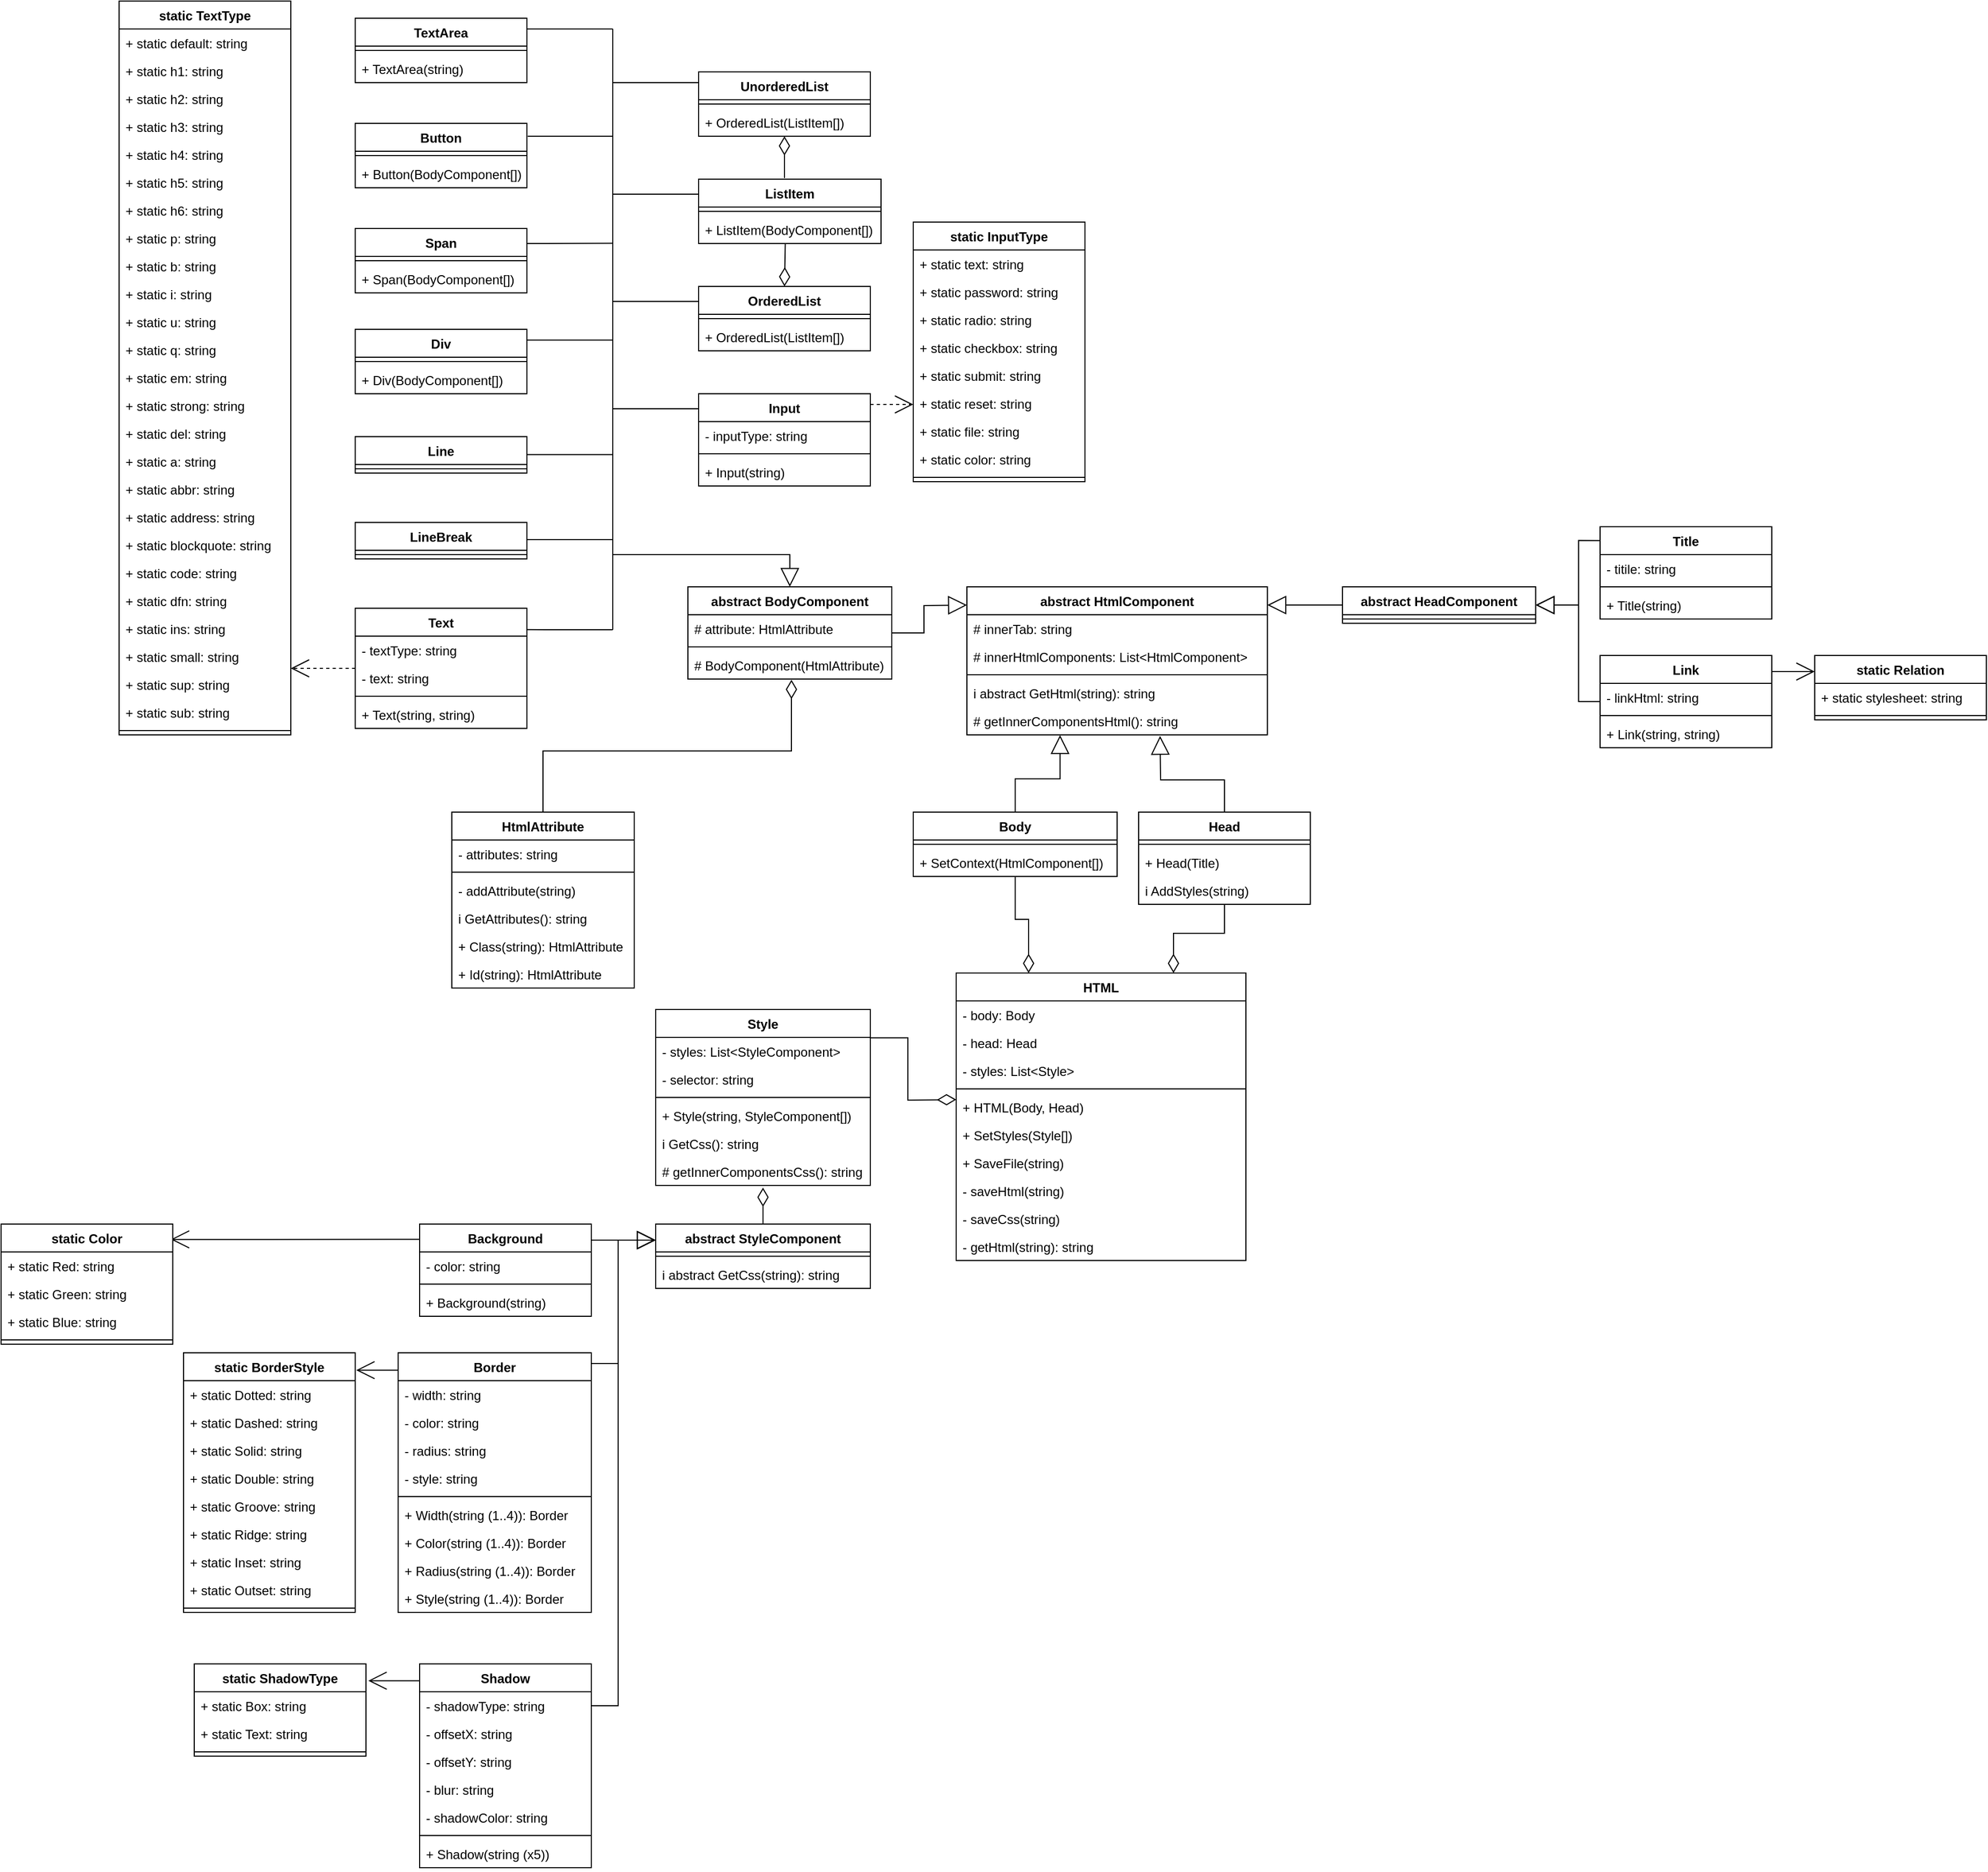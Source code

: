 <mxfile version="16.5.1" type="device"><diagram id="7qQ1JQrHntEopkOrLdUT" name="Страница 1"><mxGraphModel dx="711" dy="553" grid="1" gridSize="10" guides="1" tooltips="1" connect="1" arrows="1" fold="1" page="1" pageScale="1" pageWidth="3300" pageHeight="2339" math="0" shadow="0"><root><mxCell id="0"/><mxCell id="1" parent="0"/><mxCell id="wkUuDcJiOG_BlgrnTjRJ-1" value="HTML" style="swimlane;fontStyle=1;align=center;verticalAlign=top;childLayout=stackLayout;horizontal=1;startSize=26;horizontalStack=0;resizeParent=1;resizeParentMax=0;resizeLast=0;collapsible=1;marginBottom=0;" parent="1" vertex="1"><mxGeometry x="1640" y="1416" width="270" height="268" as="geometry"/></mxCell><mxCell id="wkUuDcJiOG_BlgrnTjRJ-2" value="- body: Body" style="text;strokeColor=none;fillColor=none;align=left;verticalAlign=top;spacingLeft=4;spacingRight=4;overflow=hidden;rotatable=0;points=[[0,0.5],[1,0.5]];portConstraint=eastwest;" parent="wkUuDcJiOG_BlgrnTjRJ-1" vertex="1"><mxGeometry y="26" width="270" height="26" as="geometry"/></mxCell><mxCell id="iSH7gvsI56LFmGUgCVXQ-9" value="- head: Head" style="text;strokeColor=none;fillColor=none;align=left;verticalAlign=top;spacingLeft=4;spacingRight=4;overflow=hidden;rotatable=0;points=[[0,0.5],[1,0.5]];portConstraint=eastwest;" parent="wkUuDcJiOG_BlgrnTjRJ-1" vertex="1"><mxGeometry y="52" width="270" height="26" as="geometry"/></mxCell><mxCell id="DT2rp2AE06CG0VpWR-Td-6" value="- styles: List&lt;Style&gt;" style="text;strokeColor=none;fillColor=none;align=left;verticalAlign=top;spacingLeft=4;spacingRight=4;overflow=hidden;rotatable=0;points=[[0,0.5],[1,0.5]];portConstraint=eastwest;" parent="wkUuDcJiOG_BlgrnTjRJ-1" vertex="1"><mxGeometry y="78" width="270" height="26" as="geometry"/></mxCell><mxCell id="wkUuDcJiOG_BlgrnTjRJ-3" value="" style="line;strokeWidth=1;fillColor=none;align=left;verticalAlign=middle;spacingTop=-1;spacingLeft=3;spacingRight=3;rotatable=0;labelPosition=right;points=[];portConstraint=eastwest;" parent="wkUuDcJiOG_BlgrnTjRJ-1" vertex="1"><mxGeometry y="104" width="270" height="8" as="geometry"/></mxCell><mxCell id="wkUuDcJiOG_BlgrnTjRJ-4" value="+ HTML(Body, Head)" style="text;strokeColor=none;fillColor=none;align=left;verticalAlign=top;spacingLeft=4;spacingRight=4;overflow=hidden;rotatable=0;points=[[0,0.5],[1,0.5]];portConstraint=eastwest;" parent="wkUuDcJiOG_BlgrnTjRJ-1" vertex="1"><mxGeometry y="112" width="270" height="26" as="geometry"/></mxCell><mxCell id="iSH7gvsI56LFmGUgCVXQ-46" value="+ SetStyles(Style[])" style="text;strokeColor=none;fillColor=none;align=left;verticalAlign=top;spacingLeft=4;spacingRight=4;overflow=hidden;rotatable=0;points=[[0,0.5],[1,0.5]];portConstraint=eastwest;" parent="wkUuDcJiOG_BlgrnTjRJ-1" vertex="1"><mxGeometry y="138" width="270" height="26" as="geometry"/></mxCell><mxCell id="iSH7gvsI56LFmGUgCVXQ-11" value="+ SaveFile(string)" style="text;strokeColor=none;fillColor=none;align=left;verticalAlign=top;spacingLeft=4;spacingRight=4;overflow=hidden;rotatable=0;points=[[0,0.5],[1,0.5]];portConstraint=eastwest;" parent="wkUuDcJiOG_BlgrnTjRJ-1" vertex="1"><mxGeometry y="164" width="270" height="26" as="geometry"/></mxCell><mxCell id="iSH7gvsI56LFmGUgCVXQ-10" value="- saveHtml(string)" style="text;strokeColor=none;fillColor=none;align=left;verticalAlign=top;spacingLeft=4;spacingRight=4;overflow=hidden;rotatable=0;points=[[0,0.5],[1,0.5]];portConstraint=eastwest;" parent="wkUuDcJiOG_BlgrnTjRJ-1" vertex="1"><mxGeometry y="190" width="270" height="26" as="geometry"/></mxCell><mxCell id="wkUuDcJiOG_BlgrnTjRJ-14" value="- saveCss(string)" style="text;strokeColor=none;fillColor=none;align=left;verticalAlign=top;spacingLeft=4;spacingRight=4;overflow=hidden;rotatable=0;points=[[0,0.5],[1,0.5]];portConstraint=eastwest;" parent="wkUuDcJiOG_BlgrnTjRJ-1" vertex="1"><mxGeometry y="216" width="270" height="26" as="geometry"/></mxCell><mxCell id="DT2rp2AE06CG0VpWR-Td-7" value="- getHtml(string): string" style="text;strokeColor=none;fillColor=none;align=left;verticalAlign=top;spacingLeft=4;spacingRight=4;overflow=hidden;rotatable=0;points=[[0,0.5],[1,0.5]];portConstraint=eastwest;" parent="wkUuDcJiOG_BlgrnTjRJ-1" vertex="1"><mxGeometry y="242" width="270" height="26" as="geometry"/></mxCell><mxCell id="wkUuDcJiOG_BlgrnTjRJ-5" value="abstract HtmlComponent" style="swimlane;fontStyle=1;align=center;verticalAlign=top;childLayout=stackLayout;horizontal=1;startSize=26;horizontalStack=0;resizeParent=1;resizeParentMax=0;resizeLast=0;collapsible=1;marginBottom=0;" parent="1" vertex="1"><mxGeometry x="1650" y="1056" width="280" height="138" as="geometry"/></mxCell><mxCell id="wkUuDcJiOG_BlgrnTjRJ-6" value="# innerTab: string" style="text;strokeColor=none;fillColor=none;align=left;verticalAlign=top;spacingLeft=4;spacingRight=4;overflow=hidden;rotatable=0;points=[[0,0.5],[1,0.5]];portConstraint=eastwest;" parent="wkUuDcJiOG_BlgrnTjRJ-5" vertex="1"><mxGeometry y="26" width="280" height="26" as="geometry"/></mxCell><mxCell id="DT2rp2AE06CG0VpWR-Td-3" value="# innerHtmlComponents: List&lt;HtmlComponent&gt;" style="text;strokeColor=none;fillColor=none;align=left;verticalAlign=top;spacingLeft=4;spacingRight=4;overflow=hidden;rotatable=0;points=[[0,0.5],[1,0.5]];portConstraint=eastwest;" parent="wkUuDcJiOG_BlgrnTjRJ-5" vertex="1"><mxGeometry y="52" width="280" height="26" as="geometry"/></mxCell><mxCell id="wkUuDcJiOG_BlgrnTjRJ-7" value="" style="line;strokeWidth=1;fillColor=none;align=left;verticalAlign=middle;spacingTop=-1;spacingLeft=3;spacingRight=3;rotatable=0;labelPosition=right;points=[];portConstraint=eastwest;" parent="wkUuDcJiOG_BlgrnTjRJ-5" vertex="1"><mxGeometry y="78" width="280" height="8" as="geometry"/></mxCell><mxCell id="wkUuDcJiOG_BlgrnTjRJ-8" value="i abstract GetHtml(string): string" style="text;strokeColor=none;fillColor=none;align=left;verticalAlign=top;spacingLeft=4;spacingRight=4;overflow=hidden;rotatable=0;points=[[0,0.5],[1,0.5]];portConstraint=eastwest;" parent="wkUuDcJiOG_BlgrnTjRJ-5" vertex="1"><mxGeometry y="86" width="280" height="26" as="geometry"/></mxCell><mxCell id="DT2rp2AE06CG0VpWR-Td-4" value="# getInnerComponentsHtml(): string" style="text;strokeColor=none;fillColor=none;align=left;verticalAlign=top;spacingLeft=4;spacingRight=4;overflow=hidden;rotatable=0;points=[[0,0.5],[1,0.5]];portConstraint=eastwest;" parent="wkUuDcJiOG_BlgrnTjRJ-5" vertex="1"><mxGeometry y="112" width="280" height="26" as="geometry"/></mxCell><mxCell id="wkUuDcJiOG_BlgrnTjRJ-9" value="Button" style="swimlane;fontStyle=1;align=center;verticalAlign=top;childLayout=stackLayout;horizontal=1;startSize=26;horizontalStack=0;resizeParent=1;resizeParentMax=0;resizeLast=0;collapsible=1;marginBottom=0;" parent="1" vertex="1"><mxGeometry x="1080" y="624" width="160" height="60" as="geometry"/></mxCell><mxCell id="wkUuDcJiOG_BlgrnTjRJ-11" value="" style="line;strokeWidth=1;fillColor=none;align=left;verticalAlign=middle;spacingTop=-1;spacingLeft=3;spacingRight=3;rotatable=0;labelPosition=right;points=[];portConstraint=eastwest;" parent="wkUuDcJiOG_BlgrnTjRJ-9" vertex="1"><mxGeometry y="26" width="160" height="8" as="geometry"/></mxCell><mxCell id="wkUuDcJiOG_BlgrnTjRJ-12" value="+ Button(BodyComponent[])" style="text;strokeColor=none;fillColor=none;align=left;verticalAlign=top;spacingLeft=4;spacingRight=4;overflow=hidden;rotatable=0;points=[[0,0.5],[1,0.5]];portConstraint=eastwest;" parent="wkUuDcJiOG_BlgrnTjRJ-9" vertex="1"><mxGeometry y="34" width="160" height="26" as="geometry"/></mxCell><mxCell id="DT2rp2AE06CG0VpWR-Td-51" style="edgeStyle=orthogonalEdgeStyle;rounded=0;orthogonalLoop=1;jettySize=auto;html=1;entryX=0.25;entryY=0;entryDx=0;entryDy=0;endArrow=diamondThin;endFill=0;startSize=15;endSize=15;" parent="1" source="DT2rp2AE06CG0VpWR-Td-8" target="wkUuDcJiOG_BlgrnTjRJ-1" edge="1"><mxGeometry relative="1" as="geometry"/></mxCell><mxCell id="BFlzg-faqgpSAwEhUF11-7" style="edgeStyle=orthogonalEdgeStyle;rounded=0;orthogonalLoop=1;jettySize=auto;html=1;entryX=0.31;entryY=1.011;entryDx=0;entryDy=0;entryPerimeter=0;endArrow=block;endFill=0;startSize=15;endSize=15;" parent="1" source="DT2rp2AE06CG0VpWR-Td-8" target="DT2rp2AE06CG0VpWR-Td-4" edge="1"><mxGeometry relative="1" as="geometry"/></mxCell><mxCell id="DT2rp2AE06CG0VpWR-Td-8" value="Body" style="swimlane;fontStyle=1;align=center;verticalAlign=top;childLayout=stackLayout;horizontal=1;startSize=26;horizontalStack=0;resizeParent=1;resizeParentMax=0;resizeLast=0;collapsible=1;marginBottom=0;" parent="1" vertex="1"><mxGeometry x="1600" y="1266" width="190" height="60" as="geometry"/></mxCell><mxCell id="DT2rp2AE06CG0VpWR-Td-10" value="" style="line;strokeWidth=1;fillColor=none;align=left;verticalAlign=middle;spacingTop=-1;spacingLeft=3;spacingRight=3;rotatable=0;labelPosition=right;points=[];portConstraint=eastwest;" parent="DT2rp2AE06CG0VpWR-Td-8" vertex="1"><mxGeometry y="26" width="190" height="8" as="geometry"/></mxCell><mxCell id="DT2rp2AE06CG0VpWR-Td-11" value="+ SetContext(HtmlComponent[])" style="text;strokeColor=none;fillColor=none;align=left;verticalAlign=top;spacingLeft=4;spacingRight=4;overflow=hidden;rotatable=0;points=[[0,0.5],[1,0.5]];portConstraint=eastwest;" parent="DT2rp2AE06CG0VpWR-Td-8" vertex="1"><mxGeometry y="34" width="190" height="26" as="geometry"/></mxCell><mxCell id="DT2rp2AE06CG0VpWR-Td-52" style="edgeStyle=orthogonalEdgeStyle;rounded=0;orthogonalLoop=1;jettySize=auto;html=1;entryX=0.75;entryY=0;entryDx=0;entryDy=0;endArrow=diamondThin;endFill=0;startSize=15;endSize=15;" parent="1" source="DT2rp2AE06CG0VpWR-Td-13" target="wkUuDcJiOG_BlgrnTjRJ-1" edge="1"><mxGeometry relative="1" as="geometry"/></mxCell><mxCell id="BFlzg-faqgpSAwEhUF11-8" style="edgeStyle=orthogonalEdgeStyle;rounded=0;orthogonalLoop=1;jettySize=auto;html=1;endArrow=block;endFill=0;startSize=15;endSize=15;" parent="1" source="DT2rp2AE06CG0VpWR-Td-13" edge="1"><mxGeometry relative="1" as="geometry"><mxPoint x="1830" y="1195" as="targetPoint"/></mxGeometry></mxCell><mxCell id="DT2rp2AE06CG0VpWR-Td-13" value="Head" style="swimlane;fontStyle=1;align=center;verticalAlign=top;childLayout=stackLayout;horizontal=1;startSize=26;horizontalStack=0;resizeParent=1;resizeParentMax=0;resizeLast=0;collapsible=1;marginBottom=0;" parent="1" vertex="1"><mxGeometry x="1810" y="1266" width="160" height="86" as="geometry"/></mxCell><mxCell id="DT2rp2AE06CG0VpWR-Td-15" value="" style="line;strokeWidth=1;fillColor=none;align=left;verticalAlign=middle;spacingTop=-1;spacingLeft=3;spacingRight=3;rotatable=0;labelPosition=right;points=[];portConstraint=eastwest;" parent="DT2rp2AE06CG0VpWR-Td-13" vertex="1"><mxGeometry y="26" width="160" height="8" as="geometry"/></mxCell><mxCell id="cfumH8Me2yMOUJsv7lcW-88" value="+ Head(Title)" style="text;strokeColor=none;fillColor=none;align=left;verticalAlign=top;spacingLeft=4;spacingRight=4;overflow=hidden;rotatable=0;points=[[0,0.5],[1,0.5]];portConstraint=eastwest;" parent="DT2rp2AE06CG0VpWR-Td-13" vertex="1"><mxGeometry y="34" width="160" height="26" as="geometry"/></mxCell><mxCell id="iSH7gvsI56LFmGUgCVXQ-35" value="i AddStyles(string)" style="text;strokeColor=none;fillColor=none;align=left;verticalAlign=top;spacingLeft=4;spacingRight=4;overflow=hidden;rotatable=0;points=[[0,0.5],[1,0.5]];portConstraint=eastwest;" parent="DT2rp2AE06CG0VpWR-Td-13" vertex="1"><mxGeometry y="60" width="160" height="26" as="geometry"/></mxCell><mxCell id="BFlzg-faqgpSAwEhUF11-11" style="edgeStyle=orthogonalEdgeStyle;rounded=0;orthogonalLoop=1;jettySize=auto;html=1;entryX=1;entryY=0.923;entryDx=0;entryDy=0;entryPerimeter=0;endArrow=open;endFill=0;startSize=15;endSize=15;dashed=1;" parent="1" source="DT2rp2AE06CG0VpWR-Td-37" target="cfumH8Me2yMOUJsv7lcW-59" edge="1"><mxGeometry relative="1" as="geometry"/></mxCell><mxCell id="DT2rp2AE06CG0VpWR-Td-37" value="Text" style="swimlane;fontStyle=1;align=center;verticalAlign=top;childLayout=stackLayout;horizontal=1;startSize=26;horizontalStack=0;resizeParent=1;resizeParentMax=0;resizeLast=0;collapsible=1;marginBottom=0;" parent="1" vertex="1"><mxGeometry x="1080" y="1076" width="160" height="112" as="geometry"/></mxCell><mxCell id="DT2rp2AE06CG0VpWR-Td-38" value="- textType: string" style="text;strokeColor=none;fillColor=none;align=left;verticalAlign=top;spacingLeft=4;spacingRight=4;overflow=hidden;rotatable=0;points=[[0,0.5],[1,0.5]];portConstraint=eastwest;" parent="DT2rp2AE06CG0VpWR-Td-37" vertex="1"><mxGeometry y="26" width="160" height="26" as="geometry"/></mxCell><mxCell id="DT2rp2AE06CG0VpWR-Td-41" value="- text: string" style="text;strokeColor=none;fillColor=none;align=left;verticalAlign=top;spacingLeft=4;spacingRight=4;overflow=hidden;rotatable=0;points=[[0,0.5],[1,0.5]];portConstraint=eastwest;" parent="DT2rp2AE06CG0VpWR-Td-37" vertex="1"><mxGeometry y="52" width="160" height="26" as="geometry"/></mxCell><mxCell id="DT2rp2AE06CG0VpWR-Td-39" value="" style="line;strokeWidth=1;fillColor=none;align=left;verticalAlign=middle;spacingTop=-1;spacingLeft=3;spacingRight=3;rotatable=0;labelPosition=right;points=[];portConstraint=eastwest;" parent="DT2rp2AE06CG0VpWR-Td-37" vertex="1"><mxGeometry y="78" width="160" height="8" as="geometry"/></mxCell><mxCell id="DT2rp2AE06CG0VpWR-Td-40" value="+ Text(string, string)" style="text;strokeColor=none;fillColor=none;align=left;verticalAlign=top;spacingLeft=4;spacingRight=4;overflow=hidden;rotatable=0;points=[[0,0.5],[1,0.5]];portConstraint=eastwest;" parent="DT2rp2AE06CG0VpWR-Td-37" vertex="1"><mxGeometry y="86" width="160" height="26" as="geometry"/></mxCell><mxCell id="DT2rp2AE06CG0VpWR-Td-43" value="static TextType" style="swimlane;fontStyle=1;align=center;verticalAlign=top;childLayout=stackLayout;horizontal=1;startSize=26;horizontalStack=0;resizeParent=1;resizeParentMax=0;resizeLast=0;collapsible=1;marginBottom=0;" parent="1" vertex="1"><mxGeometry x="860" y="510" width="160" height="684" as="geometry"/></mxCell><mxCell id="cfumH8Me2yMOUJsv7lcW-2" value="+ static default: string" style="text;strokeColor=none;fillColor=none;align=left;verticalAlign=top;spacingLeft=4;spacingRight=4;overflow=hidden;rotatable=0;points=[[0,0.5],[1,0.5]];portConstraint=eastwest;" parent="DT2rp2AE06CG0VpWR-Td-43" vertex="1"><mxGeometry y="26" width="160" height="26" as="geometry"/></mxCell><mxCell id="cfumH8Me2yMOUJsv7lcW-27" value="+ static h1: string" style="text;strokeColor=none;fillColor=none;align=left;verticalAlign=top;spacingLeft=4;spacingRight=4;overflow=hidden;rotatable=0;points=[[0,0.5],[1,0.5]];portConstraint=eastwest;" parent="DT2rp2AE06CG0VpWR-Td-43" vertex="1"><mxGeometry y="52" width="160" height="26" as="geometry"/></mxCell><mxCell id="cfumH8Me2yMOUJsv7lcW-26" value="+ static h2: string" style="text;strokeColor=none;fillColor=none;align=left;verticalAlign=top;spacingLeft=4;spacingRight=4;overflow=hidden;rotatable=0;points=[[0,0.5],[1,0.5]];portConstraint=eastwest;" parent="DT2rp2AE06CG0VpWR-Td-43" vertex="1"><mxGeometry y="78" width="160" height="26" as="geometry"/></mxCell><mxCell id="cfumH8Me2yMOUJsv7lcW-25" value="+ static h3: string" style="text;strokeColor=none;fillColor=none;align=left;verticalAlign=top;spacingLeft=4;spacingRight=4;overflow=hidden;rotatable=0;points=[[0,0.5],[1,0.5]];portConstraint=eastwest;" parent="DT2rp2AE06CG0VpWR-Td-43" vertex="1"><mxGeometry y="104" width="160" height="26" as="geometry"/></mxCell><mxCell id="cfumH8Me2yMOUJsv7lcW-24" value="+ static h4: string" style="text;strokeColor=none;fillColor=none;align=left;verticalAlign=top;spacingLeft=4;spacingRight=4;overflow=hidden;rotatable=0;points=[[0,0.5],[1,0.5]];portConstraint=eastwest;" parent="DT2rp2AE06CG0VpWR-Td-43" vertex="1"><mxGeometry y="130" width="160" height="26" as="geometry"/></mxCell><mxCell id="cfumH8Me2yMOUJsv7lcW-23" value="+ static h5: string" style="text;strokeColor=none;fillColor=none;align=left;verticalAlign=top;spacingLeft=4;spacingRight=4;overflow=hidden;rotatable=0;points=[[0,0.5],[1,0.5]];portConstraint=eastwest;" parent="DT2rp2AE06CG0VpWR-Td-43" vertex="1"><mxGeometry y="156" width="160" height="26" as="geometry"/></mxCell><mxCell id="DT2rp2AE06CG0VpWR-Td-44" value="+ static h6: string" style="text;strokeColor=none;fillColor=none;align=left;verticalAlign=top;spacingLeft=4;spacingRight=4;overflow=hidden;rotatable=0;points=[[0,0.5],[1,0.5]];portConstraint=eastwest;" parent="DT2rp2AE06CG0VpWR-Td-43" vertex="1"><mxGeometry y="182" width="160" height="26" as="geometry"/></mxCell><mxCell id="DT2rp2AE06CG0VpWR-Td-47" value="+ static p: string" style="text;strokeColor=none;fillColor=none;align=left;verticalAlign=top;spacingLeft=4;spacingRight=4;overflow=hidden;rotatable=0;points=[[0,0.5],[1,0.5]];portConstraint=eastwest;" parent="DT2rp2AE06CG0VpWR-Td-43" vertex="1"><mxGeometry y="208" width="160" height="26" as="geometry"/></mxCell><mxCell id="cfumH8Me2yMOUJsv7lcW-7" value="+ static b: string" style="text;strokeColor=none;fillColor=none;align=left;verticalAlign=top;spacingLeft=4;spacingRight=4;overflow=hidden;rotatable=0;points=[[0,0.5],[1,0.5]];portConstraint=eastwest;" parent="DT2rp2AE06CG0VpWR-Td-43" vertex="1"><mxGeometry y="234" width="160" height="26" as="geometry"/></mxCell><mxCell id="cfumH8Me2yMOUJsv7lcW-58" value="+ static i: string" style="text;strokeColor=none;fillColor=none;align=left;verticalAlign=top;spacingLeft=4;spacingRight=4;overflow=hidden;rotatable=0;points=[[0,0.5],[1,0.5]];portConstraint=eastwest;" parent="DT2rp2AE06CG0VpWR-Td-43" vertex="1"><mxGeometry y="260" width="160" height="26" as="geometry"/></mxCell><mxCell id="cfumH8Me2yMOUJsv7lcW-71" value="+ static u: string" style="text;strokeColor=none;fillColor=none;align=left;verticalAlign=top;spacingLeft=4;spacingRight=4;overflow=hidden;rotatable=0;points=[[0,0.5],[1,0.5]];portConstraint=eastwest;" parent="DT2rp2AE06CG0VpWR-Td-43" vertex="1"><mxGeometry y="286" width="160" height="26" as="geometry"/></mxCell><mxCell id="cfumH8Me2yMOUJsv7lcW-31" value="+ static q: string" style="text;strokeColor=none;fillColor=none;align=left;verticalAlign=top;spacingLeft=4;spacingRight=4;overflow=hidden;rotatable=0;points=[[0,0.5],[1,0.5]];portConstraint=eastwest;" parent="DT2rp2AE06CG0VpWR-Td-43" vertex="1"><mxGeometry y="312" width="160" height="26" as="geometry"/></mxCell><mxCell id="DT2rp2AE06CG0VpWR-Td-48" value="+ static em: string" style="text;strokeColor=none;fillColor=none;align=left;verticalAlign=top;spacingLeft=4;spacingRight=4;overflow=hidden;rotatable=0;points=[[0,0.5],[1,0.5]];portConstraint=eastwest;" parent="DT2rp2AE06CG0VpWR-Td-43" vertex="1"><mxGeometry y="338" width="160" height="26" as="geometry"/></mxCell><mxCell id="cfumH8Me2yMOUJsv7lcW-60" value="+ static strong: string" style="text;strokeColor=none;fillColor=none;align=left;verticalAlign=top;spacingLeft=4;spacingRight=4;overflow=hidden;rotatable=0;points=[[0,0.5],[1,0.5]];portConstraint=eastwest;" parent="DT2rp2AE06CG0VpWR-Td-43" vertex="1"><mxGeometry y="364" width="160" height="26" as="geometry"/></mxCell><mxCell id="cfumH8Me2yMOUJsv7lcW-16" value="+ static del: string" style="text;strokeColor=none;fillColor=none;align=left;verticalAlign=top;spacingLeft=4;spacingRight=4;overflow=hidden;rotatable=0;points=[[0,0.5],[1,0.5]];portConstraint=eastwest;" parent="DT2rp2AE06CG0VpWR-Td-43" vertex="1"><mxGeometry y="390" width="160" height="26" as="geometry"/></mxCell><mxCell id="cfumH8Me2yMOUJsv7lcW-4" value="+ static a: string" style="text;strokeColor=none;fillColor=none;align=left;verticalAlign=top;spacingLeft=4;spacingRight=4;overflow=hidden;rotatable=0;points=[[0,0.5],[1,0.5]];portConstraint=eastwest;" parent="DT2rp2AE06CG0VpWR-Td-43" vertex="1"><mxGeometry y="416" width="160" height="26" as="geometry"/></mxCell><mxCell id="cfumH8Me2yMOUJsv7lcW-5" value="+ static abbr: string" style="text;strokeColor=none;fillColor=none;align=left;verticalAlign=top;spacingLeft=4;spacingRight=4;overflow=hidden;rotatable=0;points=[[0,0.5],[1,0.5]];portConstraint=eastwest;" parent="DT2rp2AE06CG0VpWR-Td-43" vertex="1"><mxGeometry y="442" width="160" height="26" as="geometry"/></mxCell><mxCell id="cfumH8Me2yMOUJsv7lcW-6" value="+ static address: string" style="text;strokeColor=none;fillColor=none;align=left;verticalAlign=top;spacingLeft=4;spacingRight=4;overflow=hidden;rotatable=0;points=[[0,0.5],[1,0.5]];portConstraint=eastwest;" parent="DT2rp2AE06CG0VpWR-Td-43" vertex="1"><mxGeometry y="468" width="160" height="26" as="geometry"/></mxCell><mxCell id="cfumH8Me2yMOUJsv7lcW-8" value="+ static blockquote: string" style="text;strokeColor=none;fillColor=none;align=left;verticalAlign=top;spacingLeft=4;spacingRight=4;overflow=hidden;rotatable=0;points=[[0,0.5],[1,0.5]];portConstraint=eastwest;" parent="DT2rp2AE06CG0VpWR-Td-43" vertex="1"><mxGeometry y="494" width="160" height="26" as="geometry"/></mxCell><mxCell id="cfumH8Me2yMOUJsv7lcW-15" value="+ static code: string" style="text;strokeColor=none;fillColor=none;align=left;verticalAlign=top;spacingLeft=4;spacingRight=4;overflow=hidden;rotatable=0;points=[[0,0.5],[1,0.5]];portConstraint=eastwest;" parent="DT2rp2AE06CG0VpWR-Td-43" vertex="1"><mxGeometry y="520" width="160" height="26" as="geometry"/></mxCell><mxCell id="cfumH8Me2yMOUJsv7lcW-49" value="+ static dfn: string" style="text;strokeColor=none;fillColor=none;align=left;verticalAlign=top;spacingLeft=4;spacingRight=4;overflow=hidden;rotatable=0;points=[[0,0.5],[1,0.5]];portConstraint=eastwest;" parent="DT2rp2AE06CG0VpWR-Td-43" vertex="1"><mxGeometry y="546" width="160" height="26" as="geometry"/></mxCell><mxCell id="cfumH8Me2yMOUJsv7lcW-22" value="+ static ins: string" style="text;strokeColor=none;fillColor=none;align=left;verticalAlign=top;spacingLeft=4;spacingRight=4;overflow=hidden;rotatable=0;points=[[0,0.5],[1,0.5]];portConstraint=eastwest;" parent="DT2rp2AE06CG0VpWR-Td-43" vertex="1"><mxGeometry y="572" width="160" height="26" as="geometry"/></mxCell><mxCell id="cfumH8Me2yMOUJsv7lcW-59" value="+ static small: string" style="text;strokeColor=none;fillColor=none;align=left;verticalAlign=top;spacingLeft=4;spacingRight=4;overflow=hidden;rotatable=0;points=[[0,0.5],[1,0.5]];portConstraint=eastwest;" parent="DT2rp2AE06CG0VpWR-Td-43" vertex="1"><mxGeometry y="598" width="160" height="26" as="geometry"/></mxCell><mxCell id="cfumH8Me2yMOUJsv7lcW-65" value="+ static sup: string" style="text;strokeColor=none;fillColor=none;align=left;verticalAlign=top;spacingLeft=4;spacingRight=4;overflow=hidden;rotatable=0;points=[[0,0.5],[1,0.5]];portConstraint=eastwest;" parent="DT2rp2AE06CG0VpWR-Td-43" vertex="1"><mxGeometry y="624" width="160" height="26" as="geometry"/></mxCell><mxCell id="cfumH8Me2yMOUJsv7lcW-66" value="+ static sub: string" style="text;strokeColor=none;fillColor=none;align=left;verticalAlign=top;spacingLeft=4;spacingRight=4;overflow=hidden;rotatable=0;points=[[0,0.5],[1,0.5]];portConstraint=eastwest;" parent="DT2rp2AE06CG0VpWR-Td-43" vertex="1"><mxGeometry y="650" width="160" height="26" as="geometry"/></mxCell><mxCell id="DT2rp2AE06CG0VpWR-Td-45" value="" style="line;strokeWidth=1;fillColor=none;align=left;verticalAlign=middle;spacingTop=-1;spacingLeft=3;spacingRight=3;rotatable=0;labelPosition=right;points=[];portConstraint=eastwest;" parent="DT2rp2AE06CG0VpWR-Td-43" vertex="1"><mxGeometry y="676" width="160" height="8" as="geometry"/></mxCell><mxCell id="cfumH8Me2yMOUJsv7lcW-9" value="LineBreak" style="swimlane;fontStyle=1;align=center;verticalAlign=top;childLayout=stackLayout;horizontal=1;startSize=26;horizontalStack=0;resizeParent=1;resizeParentMax=0;resizeLast=0;collapsible=1;marginBottom=0;" parent="1" vertex="1"><mxGeometry x="1080" y="996" width="160" height="34" as="geometry"/></mxCell><mxCell id="cfumH8Me2yMOUJsv7lcW-11" value="" style="line;strokeWidth=1;fillColor=none;align=left;verticalAlign=middle;spacingTop=-1;spacingLeft=3;spacingRight=3;rotatable=0;labelPosition=right;points=[];portConstraint=eastwest;" parent="cfumH8Me2yMOUJsv7lcW-9" vertex="1"><mxGeometry y="26" width="160" height="8" as="geometry"/></mxCell><mxCell id="cfumH8Me2yMOUJsv7lcW-17" value="Div" style="swimlane;fontStyle=1;align=center;verticalAlign=top;childLayout=stackLayout;horizontal=1;startSize=26;horizontalStack=0;resizeParent=1;resizeParentMax=0;resizeLast=0;collapsible=1;marginBottom=0;" parent="1" vertex="1"><mxGeometry x="1080" y="816" width="160" height="60" as="geometry"/></mxCell><mxCell id="cfumH8Me2yMOUJsv7lcW-19" value="" style="line;strokeWidth=1;fillColor=none;align=left;verticalAlign=middle;spacingTop=-1;spacingLeft=3;spacingRight=3;rotatable=0;labelPosition=right;points=[];portConstraint=eastwest;" parent="cfumH8Me2yMOUJsv7lcW-17" vertex="1"><mxGeometry y="26" width="160" height="8" as="geometry"/></mxCell><mxCell id="cfumH8Me2yMOUJsv7lcW-20" value="+ Div(BodyComponent[])" style="text;strokeColor=none;fillColor=none;align=left;verticalAlign=top;spacingLeft=4;spacingRight=4;overflow=hidden;rotatable=0;points=[[0,0.5],[1,0.5]];portConstraint=eastwest;" parent="cfumH8Me2yMOUJsv7lcW-17" vertex="1"><mxGeometry y="34" width="160" height="26" as="geometry"/></mxCell><mxCell id="cfumH8Me2yMOUJsv7lcW-28" value="Line" style="swimlane;fontStyle=1;align=center;verticalAlign=top;childLayout=stackLayout;horizontal=1;startSize=26;horizontalStack=0;resizeParent=1;resizeParentMax=0;resizeLast=0;collapsible=1;marginBottom=0;" parent="1" vertex="1"><mxGeometry x="1080" y="916" width="160" height="34" as="geometry"/></mxCell><mxCell id="cfumH8Me2yMOUJsv7lcW-29" value="" style="line;strokeWidth=1;fillColor=none;align=left;verticalAlign=middle;spacingTop=-1;spacingLeft=3;spacingRight=3;rotatable=0;labelPosition=right;points=[];portConstraint=eastwest;" parent="cfumH8Me2yMOUJsv7lcW-28" vertex="1"><mxGeometry y="26" width="160" height="8" as="geometry"/></mxCell><mxCell id="cfumH8Me2yMOUJsv7lcW-32" value="Input" style="swimlane;fontStyle=1;align=center;verticalAlign=top;childLayout=stackLayout;horizontal=1;startSize=26;horizontalStack=0;resizeParent=1;resizeParentMax=0;resizeLast=0;collapsible=1;marginBottom=0;" parent="1" vertex="1"><mxGeometry x="1400" y="876" width="160" height="86" as="geometry"/></mxCell><mxCell id="cfumH8Me2yMOUJsv7lcW-33" value="- inputType: string" style="text;strokeColor=none;fillColor=none;align=left;verticalAlign=top;spacingLeft=4;spacingRight=4;overflow=hidden;rotatable=0;points=[[0,0.5],[1,0.5]];portConstraint=eastwest;" parent="cfumH8Me2yMOUJsv7lcW-32" vertex="1"><mxGeometry y="26" width="160" height="26" as="geometry"/></mxCell><mxCell id="cfumH8Me2yMOUJsv7lcW-34" value="" style="line;strokeWidth=1;fillColor=none;align=left;verticalAlign=middle;spacingTop=-1;spacingLeft=3;spacingRight=3;rotatable=0;labelPosition=right;points=[];portConstraint=eastwest;" parent="cfumH8Me2yMOUJsv7lcW-32" vertex="1"><mxGeometry y="52" width="160" height="8" as="geometry"/></mxCell><mxCell id="cfumH8Me2yMOUJsv7lcW-35" value="+ Input(string)" style="text;strokeColor=none;fillColor=none;align=left;verticalAlign=top;spacingLeft=4;spacingRight=4;overflow=hidden;rotatable=0;points=[[0,0.5],[1,0.5]];portConstraint=eastwest;" parent="cfumH8Me2yMOUJsv7lcW-32" vertex="1"><mxGeometry y="60" width="160" height="26" as="geometry"/></mxCell><mxCell id="cfumH8Me2yMOUJsv7lcW-36" value="static InputType" style="swimlane;fontStyle=1;align=center;verticalAlign=top;childLayout=stackLayout;horizontal=1;startSize=26;horizontalStack=0;resizeParent=1;resizeParentMax=0;resizeLast=0;collapsible=1;marginBottom=0;" parent="1" vertex="1"><mxGeometry x="1600" y="716" width="160" height="242" as="geometry"/></mxCell><mxCell id="cfumH8Me2yMOUJsv7lcW-37" value="+ static text: string" style="text;strokeColor=none;fillColor=none;align=left;verticalAlign=top;spacingLeft=4;spacingRight=4;overflow=hidden;rotatable=0;points=[[0,0.5],[1,0.5]];portConstraint=eastwest;" parent="cfumH8Me2yMOUJsv7lcW-36" vertex="1"><mxGeometry y="26" width="160" height="26" as="geometry"/></mxCell><mxCell id="cfumH8Me2yMOUJsv7lcW-40" value="+ static password: string" style="text;strokeColor=none;fillColor=none;align=left;verticalAlign=top;spacingLeft=4;spacingRight=4;overflow=hidden;rotatable=0;points=[[0,0.5],[1,0.5]];portConstraint=eastwest;" parent="cfumH8Me2yMOUJsv7lcW-36" vertex="1"><mxGeometry y="52" width="160" height="26" as="geometry"/></mxCell><mxCell id="cfumH8Me2yMOUJsv7lcW-41" value="+ static radio: string" style="text;strokeColor=none;fillColor=none;align=left;verticalAlign=top;spacingLeft=4;spacingRight=4;overflow=hidden;rotatable=0;points=[[0,0.5],[1,0.5]];portConstraint=eastwest;" parent="cfumH8Me2yMOUJsv7lcW-36" vertex="1"><mxGeometry y="78" width="160" height="26" as="geometry"/></mxCell><mxCell id="cfumH8Me2yMOUJsv7lcW-42" value="+ static checkbox: string" style="text;strokeColor=none;fillColor=none;align=left;verticalAlign=top;spacingLeft=4;spacingRight=4;overflow=hidden;rotatable=0;points=[[0,0.5],[1,0.5]];portConstraint=eastwest;" parent="cfumH8Me2yMOUJsv7lcW-36" vertex="1"><mxGeometry y="104" width="160" height="26" as="geometry"/></mxCell><mxCell id="cfumH8Me2yMOUJsv7lcW-43" value="+ static submit: string" style="text;strokeColor=none;fillColor=none;align=left;verticalAlign=top;spacingLeft=4;spacingRight=4;overflow=hidden;rotatable=0;points=[[0,0.5],[1,0.5]];portConstraint=eastwest;" parent="cfumH8Me2yMOUJsv7lcW-36" vertex="1"><mxGeometry y="130" width="160" height="26" as="geometry"/></mxCell><mxCell id="cfumH8Me2yMOUJsv7lcW-44" value="+ static reset: string" style="text;strokeColor=none;fillColor=none;align=left;verticalAlign=top;spacingLeft=4;spacingRight=4;overflow=hidden;rotatable=0;points=[[0,0.5],[1,0.5]];portConstraint=eastwest;" parent="cfumH8Me2yMOUJsv7lcW-36" vertex="1"><mxGeometry y="156" width="160" height="26" as="geometry"/></mxCell><mxCell id="cfumH8Me2yMOUJsv7lcW-45" value="+ static file: string" style="text;strokeColor=none;fillColor=none;align=left;verticalAlign=top;spacingLeft=4;spacingRight=4;overflow=hidden;rotatable=0;points=[[0,0.5],[1,0.5]];portConstraint=eastwest;" parent="cfumH8Me2yMOUJsv7lcW-36" vertex="1"><mxGeometry y="182" width="160" height="26" as="geometry"/></mxCell><mxCell id="YLRoA2aLuupVp2TxITHK-2" value="+ static color: string" style="text;strokeColor=none;fillColor=none;align=left;verticalAlign=top;spacingLeft=4;spacingRight=4;overflow=hidden;rotatable=0;points=[[0,0.5],[1,0.5]];portConstraint=eastwest;" parent="cfumH8Me2yMOUJsv7lcW-36" vertex="1"><mxGeometry y="208" width="160" height="26" as="geometry"/></mxCell><mxCell id="cfumH8Me2yMOUJsv7lcW-38" value="" style="line;strokeWidth=1;fillColor=none;align=left;verticalAlign=middle;spacingTop=-1;spacingLeft=3;spacingRight=3;rotatable=0;labelPosition=right;points=[];portConstraint=eastwest;" parent="cfumH8Me2yMOUJsv7lcW-36" vertex="1"><mxGeometry y="234" width="160" height="8" as="geometry"/></mxCell><mxCell id="cfumH8Me2yMOUJsv7lcW-50" value="OrderedList" style="swimlane;fontStyle=1;align=center;verticalAlign=top;childLayout=stackLayout;horizontal=1;startSize=26;horizontalStack=0;resizeParent=1;resizeParentMax=0;resizeLast=0;collapsible=1;marginBottom=0;" parent="1" vertex="1"><mxGeometry x="1400" y="776" width="160" height="60" as="geometry"/></mxCell><mxCell id="cfumH8Me2yMOUJsv7lcW-52" value="" style="line;strokeWidth=1;fillColor=none;align=left;verticalAlign=middle;spacingTop=-1;spacingLeft=3;spacingRight=3;rotatable=0;labelPosition=right;points=[];portConstraint=eastwest;" parent="cfumH8Me2yMOUJsv7lcW-50" vertex="1"><mxGeometry y="26" width="160" height="8" as="geometry"/></mxCell><mxCell id="cfumH8Me2yMOUJsv7lcW-53" value="+ OrderedList(ListItem[])" style="text;strokeColor=none;fillColor=none;align=left;verticalAlign=top;spacingLeft=4;spacingRight=4;overflow=hidden;rotatable=0;points=[[0,0.5],[1,0.5]];portConstraint=eastwest;" parent="cfumH8Me2yMOUJsv7lcW-50" vertex="1"><mxGeometry y="34" width="160" height="26" as="geometry"/></mxCell><mxCell id="cfumH8Me2yMOUJsv7lcW-80" style="edgeStyle=orthogonalEdgeStyle;rounded=0;orthogonalLoop=1;jettySize=auto;html=1;entryX=0.5;entryY=0;entryDx=0;entryDy=0;endArrow=diamondThin;endFill=0;endSize=15;exitX=0.475;exitY=0.987;exitDx=0;exitDy=0;exitPerimeter=0;" parent="1" source="cfumH8Me2yMOUJsv7lcW-57" target="cfumH8Me2yMOUJsv7lcW-50" edge="1"><mxGeometry relative="1" as="geometry"><mxPoint x="1470" y="737" as="sourcePoint"/><Array as="points"/></mxGeometry></mxCell><mxCell id="cfumH8Me2yMOUJsv7lcW-81" style="edgeStyle=orthogonalEdgeStyle;rounded=0;orthogonalLoop=1;jettySize=auto;html=1;endArrow=diamondThin;endFill=0;endSize=15;" parent="1" edge="1"><mxGeometry relative="1" as="geometry"><mxPoint x="1480" y="675" as="sourcePoint"/><Array as="points"><mxPoint x="1480" y="660"/><mxPoint x="1480" y="660"/></Array><mxPoint x="1480" y="636" as="targetPoint"/></mxGeometry></mxCell><mxCell id="cfumH8Me2yMOUJsv7lcW-54" value="ListItem" style="swimlane;fontStyle=1;align=center;verticalAlign=top;childLayout=stackLayout;horizontal=1;startSize=26;horizontalStack=0;resizeParent=1;resizeParentMax=0;resizeLast=0;collapsible=1;marginBottom=0;" parent="1" vertex="1"><mxGeometry x="1400" y="676" width="170" height="60" as="geometry"/></mxCell><mxCell id="cfumH8Me2yMOUJsv7lcW-56" value="" style="line;strokeWidth=1;fillColor=none;align=left;verticalAlign=middle;spacingTop=-1;spacingLeft=3;spacingRight=3;rotatable=0;labelPosition=right;points=[];portConstraint=eastwest;" parent="cfumH8Me2yMOUJsv7lcW-54" vertex="1"><mxGeometry y="26" width="170" height="8" as="geometry"/></mxCell><mxCell id="cfumH8Me2yMOUJsv7lcW-57" value="+ ListItem(BodyComponent[])" style="text;strokeColor=none;fillColor=none;align=left;verticalAlign=top;spacingLeft=4;spacingRight=4;overflow=hidden;rotatable=0;points=[[0,0.5],[1,0.5]];portConstraint=eastwest;" parent="cfumH8Me2yMOUJsv7lcW-54" vertex="1"><mxGeometry y="34" width="170" height="26" as="geometry"/></mxCell><mxCell id="cfumH8Me2yMOUJsv7lcW-61" value="Span" style="swimlane;fontStyle=1;align=center;verticalAlign=top;childLayout=stackLayout;horizontal=1;startSize=26;horizontalStack=0;resizeParent=1;resizeParentMax=0;resizeLast=0;collapsible=1;marginBottom=0;" parent="1" vertex="1"><mxGeometry x="1080" y="722" width="160" height="60" as="geometry"/></mxCell><mxCell id="cfumH8Me2yMOUJsv7lcW-62" value="" style="line;strokeWidth=1;fillColor=none;align=left;verticalAlign=middle;spacingTop=-1;spacingLeft=3;spacingRight=3;rotatable=0;labelPosition=right;points=[];portConstraint=eastwest;" parent="cfumH8Me2yMOUJsv7lcW-61" vertex="1"><mxGeometry y="26" width="160" height="8" as="geometry"/></mxCell><mxCell id="cfumH8Me2yMOUJsv7lcW-63" value="+ Span(BodyComponent[])" style="text;strokeColor=none;fillColor=none;align=left;verticalAlign=top;spacingLeft=4;spacingRight=4;overflow=hidden;rotatable=0;points=[[0,0.5],[1,0.5]];portConstraint=eastwest;" parent="cfumH8Me2yMOUJsv7lcW-61" vertex="1"><mxGeometry y="34" width="160" height="26" as="geometry"/></mxCell><mxCell id="cfumH8Me2yMOUJsv7lcW-67" value="TextArea" style="swimlane;fontStyle=1;align=center;verticalAlign=top;childLayout=stackLayout;horizontal=1;startSize=26;horizontalStack=0;resizeParent=1;resizeParentMax=0;resizeLast=0;collapsible=1;marginBottom=0;" parent="1" vertex="1"><mxGeometry x="1080" y="526" width="160" height="60" as="geometry"/></mxCell><mxCell id="cfumH8Me2yMOUJsv7lcW-68" value="" style="line;strokeWidth=1;fillColor=none;align=left;verticalAlign=middle;spacingTop=-1;spacingLeft=3;spacingRight=3;rotatable=0;labelPosition=right;points=[];portConstraint=eastwest;" parent="cfumH8Me2yMOUJsv7lcW-67" vertex="1"><mxGeometry y="26" width="160" height="8" as="geometry"/></mxCell><mxCell id="cfumH8Me2yMOUJsv7lcW-69" value="+ TextArea(string)" style="text;strokeColor=none;fillColor=none;align=left;verticalAlign=top;spacingLeft=4;spacingRight=4;overflow=hidden;rotatable=0;points=[[0,0.5],[1,0.5]];portConstraint=eastwest;" parent="cfumH8Me2yMOUJsv7lcW-67" vertex="1"><mxGeometry y="34" width="160" height="26" as="geometry"/></mxCell><mxCell id="cfumH8Me2yMOUJsv7lcW-72" value="UnorderedList" style="swimlane;fontStyle=1;align=center;verticalAlign=top;childLayout=stackLayout;horizontal=1;startSize=26;horizontalStack=0;resizeParent=1;resizeParentMax=0;resizeLast=0;collapsible=1;marginBottom=0;" parent="1" vertex="1"><mxGeometry x="1400" y="576" width="160" height="60" as="geometry"/></mxCell><mxCell id="cfumH8Me2yMOUJsv7lcW-74" value="" style="line;strokeWidth=1;fillColor=none;align=left;verticalAlign=middle;spacingTop=-1;spacingLeft=3;spacingRight=3;rotatable=0;labelPosition=right;points=[];portConstraint=eastwest;" parent="cfumH8Me2yMOUJsv7lcW-72" vertex="1"><mxGeometry y="26" width="160" height="8" as="geometry"/></mxCell><mxCell id="cfumH8Me2yMOUJsv7lcW-75" value="+ OrderedList(ListItem[])" style="text;strokeColor=none;fillColor=none;align=left;verticalAlign=top;spacingLeft=4;spacingRight=4;overflow=hidden;rotatable=0;points=[[0,0.5],[1,0.5]];portConstraint=eastwest;" parent="cfumH8Me2yMOUJsv7lcW-72" vertex="1"><mxGeometry y="34" width="160" height="26" as="geometry"/></mxCell><mxCell id="BFlzg-faqgpSAwEhUF11-40" style="edgeStyle=orthogonalEdgeStyle;rounded=0;orthogonalLoop=1;jettySize=auto;html=1;entryX=1;entryY=0.5;entryDx=0;entryDy=0;endArrow=block;endFill=0;startSize=15;endSize=15;exitX=0.001;exitY=0.149;exitDx=0;exitDy=0;exitPerimeter=0;" parent="1" source="cfumH8Me2yMOUJsv7lcW-83" target="BFlzg-faqgpSAwEhUF11-5" edge="1"><mxGeometry relative="1" as="geometry"><Array as="points"><mxPoint x="2220" y="1013"/><mxPoint x="2220" y="1073"/></Array></mxGeometry></mxCell><mxCell id="cfumH8Me2yMOUJsv7lcW-83" value="Title" style="swimlane;fontStyle=1;align=center;verticalAlign=top;childLayout=stackLayout;horizontal=1;startSize=26;horizontalStack=0;resizeParent=1;resizeParentMax=0;resizeLast=0;collapsible=1;marginBottom=0;" parent="1" vertex="1"><mxGeometry x="2240" y="1000" width="160" height="86" as="geometry"/></mxCell><mxCell id="cfumH8Me2yMOUJsv7lcW-84" value="- titile: string" style="text;strokeColor=none;fillColor=none;align=left;verticalAlign=top;spacingLeft=4;spacingRight=4;overflow=hidden;rotatable=0;points=[[0,0.5],[1,0.5]];portConstraint=eastwest;" parent="cfumH8Me2yMOUJsv7lcW-83" vertex="1"><mxGeometry y="26" width="160" height="26" as="geometry"/></mxCell><mxCell id="cfumH8Me2yMOUJsv7lcW-85" value="" style="line;strokeWidth=1;fillColor=none;align=left;verticalAlign=middle;spacingTop=-1;spacingLeft=3;spacingRight=3;rotatable=0;labelPosition=right;points=[];portConstraint=eastwest;" parent="cfumH8Me2yMOUJsv7lcW-83" vertex="1"><mxGeometry y="52" width="160" height="8" as="geometry"/></mxCell><mxCell id="cfumH8Me2yMOUJsv7lcW-86" value="+ Title(string)" style="text;strokeColor=none;fillColor=none;align=left;verticalAlign=top;spacingLeft=4;spacingRight=4;overflow=hidden;rotatable=0;points=[[0,0.5],[1,0.5]];portConstraint=eastwest;" parent="cfumH8Me2yMOUJsv7lcW-83" vertex="1"><mxGeometry y="60" width="160" height="26" as="geometry"/></mxCell><mxCell id="BFlzg-faqgpSAwEhUF11-9" style="edgeStyle=orthogonalEdgeStyle;rounded=0;orthogonalLoop=1;jettySize=auto;html=1;endArrow=block;endFill=0;startSize=15;endSize=15;" parent="1" source="BFlzg-faqgpSAwEhUF11-1" edge="1"><mxGeometry relative="1" as="geometry"><mxPoint x="1650" y="1073" as="targetPoint"/></mxGeometry></mxCell><mxCell id="BFlzg-faqgpSAwEhUF11-1" value="abstract BodyComponent" style="swimlane;fontStyle=1;align=center;verticalAlign=top;childLayout=stackLayout;horizontal=1;startSize=26;horizontalStack=0;resizeParent=1;resizeParentMax=0;resizeLast=0;collapsible=1;marginBottom=0;" parent="1" vertex="1"><mxGeometry x="1390" y="1056" width="190" height="86" as="geometry"/></mxCell><mxCell id="BFlzg-faqgpSAwEhUF11-48" value="# attribute: HtmlAttribute" style="text;strokeColor=none;fillColor=none;align=left;verticalAlign=top;spacingLeft=4;spacingRight=4;overflow=hidden;rotatable=0;points=[[0,0.5],[1,0.5]];portConstraint=eastwest;" parent="BFlzg-faqgpSAwEhUF11-1" vertex="1"><mxGeometry y="26" width="190" height="26" as="geometry"/></mxCell><mxCell id="BFlzg-faqgpSAwEhUF11-3" value="" style="line;strokeWidth=1;fillColor=none;align=left;verticalAlign=middle;spacingTop=-1;spacingLeft=3;spacingRight=3;rotatable=0;labelPosition=right;points=[];portConstraint=eastwest;" parent="BFlzg-faqgpSAwEhUF11-1" vertex="1"><mxGeometry y="52" width="190" height="8" as="geometry"/></mxCell><mxCell id="BFlzg-faqgpSAwEhUF11-49" value="# BodyComponent(HtmlAttribute)" style="text;strokeColor=none;fillColor=none;align=left;verticalAlign=top;spacingLeft=4;spacingRight=4;overflow=hidden;rotatable=0;points=[[0,0.5],[1,0.5]];portConstraint=eastwest;" parent="BFlzg-faqgpSAwEhUF11-1" vertex="1"><mxGeometry y="60" width="190" height="26" as="geometry"/></mxCell><mxCell id="BFlzg-faqgpSAwEhUF11-10" style="edgeStyle=orthogonalEdgeStyle;rounded=0;orthogonalLoop=1;jettySize=auto;html=1;endArrow=block;endFill=0;startSize=15;endSize=15;" parent="1" source="BFlzg-faqgpSAwEhUF11-5" edge="1"><mxGeometry relative="1" as="geometry"><mxPoint x="1930" y="1073" as="targetPoint"/></mxGeometry></mxCell><mxCell id="BFlzg-faqgpSAwEhUF11-5" value="abstract HeadComponent" style="swimlane;fontStyle=1;align=center;verticalAlign=top;childLayout=stackLayout;horizontal=1;startSize=26;horizontalStack=0;resizeParent=1;resizeParentMax=0;resizeLast=0;collapsible=1;marginBottom=0;" parent="1" vertex="1"><mxGeometry x="2000" y="1056" width="180" height="34" as="geometry"/></mxCell><mxCell id="BFlzg-faqgpSAwEhUF11-6" value="" style="line;strokeWidth=1;fillColor=none;align=left;verticalAlign=middle;spacingTop=-1;spacingLeft=3;spacingRight=3;rotatable=0;labelPosition=right;points=[];portConstraint=eastwest;" parent="BFlzg-faqgpSAwEhUF11-5" vertex="1"><mxGeometry y="26" width="180" height="8" as="geometry"/></mxCell><mxCell id="BFlzg-faqgpSAwEhUF11-13" value="" style="endArrow=none;html=1;rounded=0;startSize=15;endSize=15;" parent="1" edge="1"><mxGeometry width="50" height="50" relative="1" as="geometry"><mxPoint x="1320" y="1096" as="sourcePoint"/><mxPoint x="1320" y="536" as="targetPoint"/></mxGeometry></mxCell><mxCell id="BFlzg-faqgpSAwEhUF11-25" value="" style="endArrow=none;html=1;rounded=0;startSize=15;endSize=15;endFill=0;" parent="1" edge="1"><mxGeometry width="50" height="50" relative="1" as="geometry"><mxPoint x="1320.0" y="536" as="sourcePoint"/><mxPoint x="1240.0" y="536" as="targetPoint"/></mxGeometry></mxCell><mxCell id="BFlzg-faqgpSAwEhUF11-26" value="" style="endArrow=none;html=1;rounded=0;startSize=15;endSize=15;endFill=0;entryX=1.005;entryY=0.199;entryDx=0;entryDy=0;entryPerimeter=0;" parent="1" target="wkUuDcJiOG_BlgrnTjRJ-9" edge="1"><mxGeometry width="50" height="50" relative="1" as="geometry"><mxPoint x="1320" y="636" as="sourcePoint"/><mxPoint x="1250" y="636" as="targetPoint"/></mxGeometry></mxCell><mxCell id="BFlzg-faqgpSAwEhUF11-27" value="" style="endArrow=none;html=1;rounded=0;startSize=15;endSize=15;endFill=0;" parent="1" edge="1"><mxGeometry width="50" height="50" relative="1" as="geometry"><mxPoint x="1320" y="735.74" as="sourcePoint"/><mxPoint x="1240" y="736" as="targetPoint"/></mxGeometry></mxCell><mxCell id="BFlzg-faqgpSAwEhUF11-28" value="" style="endArrow=none;html=1;rounded=0;startSize=15;endSize=15;endFill=0;" parent="1" edge="1"><mxGeometry width="50" height="50" relative="1" as="geometry"><mxPoint x="1320" y="826" as="sourcePoint"/><mxPoint x="1240.0" y="826" as="targetPoint"/></mxGeometry></mxCell><mxCell id="BFlzg-faqgpSAwEhUF11-29" value="" style="endArrow=none;html=1;rounded=0;startSize=15;endSize=15;endFill=0;" parent="1" edge="1"><mxGeometry width="50" height="50" relative="1" as="geometry"><mxPoint x="1320" y="932.74" as="sourcePoint"/><mxPoint x="1240.0" y="932.74" as="targetPoint"/></mxGeometry></mxCell><mxCell id="BFlzg-faqgpSAwEhUF11-30" value="" style="endArrow=none;html=1;rounded=0;startSize=15;endSize=15;endFill=0;" parent="1" edge="1"><mxGeometry width="50" height="50" relative="1" as="geometry"><mxPoint x="1320" y="1012" as="sourcePoint"/><mxPoint x="1240.0" y="1012" as="targetPoint"/></mxGeometry></mxCell><mxCell id="BFlzg-faqgpSAwEhUF11-31" value="" style="endArrow=none;html=1;rounded=0;startSize=15;endSize=15;endFill=0;entryX=0.999;entryY=0.178;entryDx=0;entryDy=0;entryPerimeter=0;" parent="1" target="DT2rp2AE06CG0VpWR-Td-37" edge="1"><mxGeometry width="50" height="50" relative="1" as="geometry"><mxPoint x="1320" y="1096" as="sourcePoint"/><mxPoint x="1250" y="1096" as="targetPoint"/></mxGeometry></mxCell><mxCell id="BFlzg-faqgpSAwEhUF11-32" value="" style="endArrow=block;html=1;rounded=0;startSize=15;endSize=15;endFill=0;entryX=0.5;entryY=0;entryDx=0;entryDy=0;" parent="1" target="BFlzg-faqgpSAwEhUF11-1" edge="1"><mxGeometry width="50" height="50" relative="1" as="geometry"><mxPoint x="1320" y="1026" as="sourcePoint"/><mxPoint x="1430" y="1036" as="targetPoint"/><Array as="points"><mxPoint x="1485" y="1026"/></Array></mxGeometry></mxCell><mxCell id="BFlzg-faqgpSAwEhUF11-37" value="" style="endArrow=open;html=1;rounded=0;startSize=15;endSize=15;endFill=0;dashed=1;" parent="1" edge="1"><mxGeometry width="50" height="50" relative="1" as="geometry"><mxPoint x="1560" y="886" as="sourcePoint"/><mxPoint x="1600" y="886" as="targetPoint"/></mxGeometry></mxCell><mxCell id="BFlzg-faqgpSAwEhUF11-51" style="edgeStyle=orthogonalEdgeStyle;rounded=0;orthogonalLoop=1;jettySize=auto;html=1;endArrow=diamondThin;endFill=0;startSize=15;endSize=15;entryX=0.508;entryY=1.025;entryDx=0;entryDy=0;entryPerimeter=0;" parent="1" source="BFlzg-faqgpSAwEhUF11-41" target="BFlzg-faqgpSAwEhUF11-49" edge="1"><mxGeometry relative="1" as="geometry"><mxPoint x="1480" y="1150" as="targetPoint"/></mxGeometry></mxCell><mxCell id="BFlzg-faqgpSAwEhUF11-41" value="HtmlAttribute" style="swimlane;fontStyle=1;align=center;verticalAlign=top;childLayout=stackLayout;horizontal=1;startSize=26;horizontalStack=0;resizeParent=1;resizeParentMax=0;resizeLast=0;collapsible=1;marginBottom=0;" parent="1" vertex="1"><mxGeometry x="1170" y="1266" width="170" height="164" as="geometry"/></mxCell><mxCell id="BFlzg-faqgpSAwEhUF11-42" value="- attributes: string" style="text;strokeColor=none;fillColor=none;align=left;verticalAlign=top;spacingLeft=4;spacingRight=4;overflow=hidden;rotatable=0;points=[[0,0.5],[1,0.5]];portConstraint=eastwest;" parent="BFlzg-faqgpSAwEhUF11-41" vertex="1"><mxGeometry y="26" width="170" height="26" as="geometry"/></mxCell><mxCell id="BFlzg-faqgpSAwEhUF11-43" value="" style="line;strokeWidth=1;fillColor=none;align=left;verticalAlign=middle;spacingTop=-1;spacingLeft=3;spacingRight=3;rotatable=0;labelPosition=right;points=[];portConstraint=eastwest;" parent="BFlzg-faqgpSAwEhUF11-41" vertex="1"><mxGeometry y="52" width="170" height="8" as="geometry"/></mxCell><mxCell id="BFlzg-faqgpSAwEhUF11-44" value="- addAttribute(string)" style="text;strokeColor=none;fillColor=none;align=left;verticalAlign=top;spacingLeft=4;spacingRight=4;overflow=hidden;rotatable=0;points=[[0,0.5],[1,0.5]];portConstraint=eastwest;" parent="BFlzg-faqgpSAwEhUF11-41" vertex="1"><mxGeometry y="60" width="170" height="26" as="geometry"/></mxCell><mxCell id="BFlzg-faqgpSAwEhUF11-45" value="i GetAttributes(): string" style="text;strokeColor=none;fillColor=none;align=left;verticalAlign=top;spacingLeft=4;spacingRight=4;overflow=hidden;rotatable=0;points=[[0,0.5],[1,0.5]];portConstraint=eastwest;" parent="BFlzg-faqgpSAwEhUF11-41" vertex="1"><mxGeometry y="86" width="170" height="26" as="geometry"/></mxCell><mxCell id="BFlzg-faqgpSAwEhUF11-46" value="+ Class(string): HtmlAttribute" style="text;strokeColor=none;fillColor=none;align=left;verticalAlign=top;spacingLeft=4;spacingRight=4;overflow=hidden;rotatable=0;points=[[0,0.5],[1,0.5]];portConstraint=eastwest;" parent="BFlzg-faqgpSAwEhUF11-41" vertex="1"><mxGeometry y="112" width="170" height="26" as="geometry"/></mxCell><mxCell id="BFlzg-faqgpSAwEhUF11-47" value="+ Id(string): HtmlAttribute" style="text;strokeColor=none;fillColor=none;align=left;verticalAlign=top;spacingLeft=4;spacingRight=4;overflow=hidden;rotatable=0;points=[[0,0.5],[1,0.5]];portConstraint=eastwest;" parent="BFlzg-faqgpSAwEhUF11-41" vertex="1"><mxGeometry y="138" width="170" height="26" as="geometry"/></mxCell><mxCell id="BFlzg-faqgpSAwEhUF11-55" value="" style="endArrow=none;html=1;rounded=0;startSize=15;endSize=15;" parent="1" edge="1"><mxGeometry width="50" height="50" relative="1" as="geometry"><mxPoint x="1320" y="890" as="sourcePoint"/><mxPoint x="1400" y="890" as="targetPoint"/></mxGeometry></mxCell><mxCell id="BFlzg-faqgpSAwEhUF11-56" value="" style="endArrow=none;html=1;rounded=0;startSize=15;endSize=15;" parent="1" edge="1"><mxGeometry width="50" height="50" relative="1" as="geometry"><mxPoint x="1320" y="790" as="sourcePoint"/><mxPoint x="1400" y="790" as="targetPoint"/></mxGeometry></mxCell><mxCell id="BFlzg-faqgpSAwEhUF11-57" value="" style="endArrow=none;html=1;rounded=0;startSize=15;endSize=15;" parent="1" edge="1"><mxGeometry width="50" height="50" relative="1" as="geometry"><mxPoint x="1320" y="690" as="sourcePoint"/><mxPoint x="1400" y="690" as="targetPoint"/></mxGeometry></mxCell><mxCell id="BFlzg-faqgpSAwEhUF11-58" value="" style="endArrow=none;html=1;rounded=0;startSize=15;endSize=15;" parent="1" edge="1"><mxGeometry width="50" height="50" relative="1" as="geometry"><mxPoint x="1320" y="586" as="sourcePoint"/><mxPoint x="1400" y="586" as="targetPoint"/></mxGeometry></mxCell><mxCell id="iSH7gvsI56LFmGUgCVXQ-12" style="edgeStyle=orthogonalEdgeStyle;rounded=0;orthogonalLoop=1;jettySize=auto;html=1;endArrow=diamondThin;endFill=0;endSize=15;exitX=0.997;exitY=0.161;exitDx=0;exitDy=0;exitPerimeter=0;" parent="1" source="iSH7gvsI56LFmGUgCVXQ-1" edge="1"><mxGeometry relative="1" as="geometry"><mxPoint x="1640" y="1534" as="targetPoint"/></mxGeometry></mxCell><mxCell id="iSH7gvsI56LFmGUgCVXQ-1" value="Style" style="swimlane;fontStyle=1;align=center;verticalAlign=top;childLayout=stackLayout;horizontal=1;startSize=26;horizontalStack=0;resizeParent=1;resizeParentMax=0;resizeLast=0;collapsible=1;marginBottom=0;" parent="1" vertex="1"><mxGeometry x="1360" y="1450" width="200" height="164" as="geometry"/></mxCell><mxCell id="iSH7gvsI56LFmGUgCVXQ-47" value="- styles: List&lt;StyleComponent&gt;" style="text;strokeColor=none;fillColor=none;align=left;verticalAlign=top;spacingLeft=4;spacingRight=4;overflow=hidden;rotatable=0;points=[[0,0.5],[1,0.5]];portConstraint=eastwest;" parent="iSH7gvsI56LFmGUgCVXQ-1" vertex="1"><mxGeometry y="26" width="200" height="26" as="geometry"/></mxCell><mxCell id="iSH7gvsI56LFmGUgCVXQ-2" value="- selector: string" style="text;strokeColor=none;fillColor=none;align=left;verticalAlign=top;spacingLeft=4;spacingRight=4;overflow=hidden;rotatable=0;points=[[0,0.5],[1,0.5]];portConstraint=eastwest;" parent="iSH7gvsI56LFmGUgCVXQ-1" vertex="1"><mxGeometry y="52" width="200" height="26" as="geometry"/></mxCell><mxCell id="iSH7gvsI56LFmGUgCVXQ-3" value="" style="line;strokeWidth=1;fillColor=none;align=left;verticalAlign=middle;spacingTop=-1;spacingLeft=3;spacingRight=3;rotatable=0;labelPosition=right;points=[];portConstraint=eastwest;" parent="iSH7gvsI56LFmGUgCVXQ-1" vertex="1"><mxGeometry y="78" width="200" height="8" as="geometry"/></mxCell><mxCell id="iSH7gvsI56LFmGUgCVXQ-27" value="+ Style(string, StyleComponent[])" style="text;strokeColor=none;fillColor=none;align=left;verticalAlign=top;spacingLeft=4;spacingRight=4;overflow=hidden;rotatable=0;points=[[0,0.5],[1,0.5]];portConstraint=eastwest;" parent="iSH7gvsI56LFmGUgCVXQ-1" vertex="1"><mxGeometry y="86" width="200" height="26" as="geometry"/></mxCell><mxCell id="iSH7gvsI56LFmGUgCVXQ-26" value="i GetCss(): string" style="text;strokeColor=none;fillColor=none;align=left;verticalAlign=top;spacingLeft=4;spacingRight=4;overflow=hidden;rotatable=0;points=[[0,0.5],[1,0.5]];portConstraint=eastwest;" parent="iSH7gvsI56LFmGUgCVXQ-1" vertex="1"><mxGeometry y="112" width="200" height="26" as="geometry"/></mxCell><mxCell id="iSH7gvsI56LFmGUgCVXQ-25" value="# getInnerComponentsCss(): string" style="text;strokeColor=none;fillColor=none;align=left;verticalAlign=top;spacingLeft=4;spacingRight=4;overflow=hidden;rotatable=0;points=[[0,0.5],[1,0.5]];portConstraint=eastwest;" parent="iSH7gvsI56LFmGUgCVXQ-1" vertex="1"><mxGeometry y="138" width="200" height="26" as="geometry"/></mxCell><mxCell id="iSH7gvsI56LFmGUgCVXQ-30" style="edgeStyle=orthogonalEdgeStyle;rounded=0;orthogonalLoop=1;jettySize=auto;html=1;entryX=0;entryY=0.25;entryDx=0;entryDy=0;endArrow=block;endFill=0;endSize=15;" parent="1" source="iSH7gvsI56LFmGUgCVXQ-14" target="iSH7gvsI56LFmGUgCVXQ-21" edge="1"><mxGeometry relative="1" as="geometry"><Array as="points"><mxPoint x="1330" y="1665"/><mxPoint x="1330" y="1665"/></Array></mxGeometry></mxCell><mxCell id="iSH7gvsI56LFmGUgCVXQ-31" style="edgeStyle=orthogonalEdgeStyle;rounded=0;orthogonalLoop=1;jettySize=auto;html=1;entryX=0.989;entryY=0.128;entryDx=0;entryDy=0;endArrow=open;endFill=0;endSize=15;entryPerimeter=0;" parent="1" source="iSH7gvsI56LFmGUgCVXQ-14" target="iSH7gvsI56LFmGUgCVXQ-18" edge="1"><mxGeometry relative="1" as="geometry"><Array as="points"><mxPoint x="1115" y="1664"/></Array></mxGeometry></mxCell><mxCell id="iSH7gvsI56LFmGUgCVXQ-14" value="Background" style="swimlane;fontStyle=1;align=center;verticalAlign=top;childLayout=stackLayout;horizontal=1;startSize=26;horizontalStack=0;resizeParent=1;resizeParentMax=0;resizeLast=0;collapsible=1;marginBottom=0;" parent="1" vertex="1"><mxGeometry x="1140" y="1650" width="160" height="86" as="geometry"/></mxCell><mxCell id="iSH7gvsI56LFmGUgCVXQ-32" value="- color: string" style="text;strokeColor=none;fillColor=none;align=left;verticalAlign=top;spacingLeft=4;spacingRight=4;overflow=hidden;rotatable=0;points=[[0,0.5],[1,0.5]];portConstraint=eastwest;" parent="iSH7gvsI56LFmGUgCVXQ-14" vertex="1"><mxGeometry y="26" width="160" height="26" as="geometry"/></mxCell><mxCell id="iSH7gvsI56LFmGUgCVXQ-16" value="" style="line;strokeWidth=1;fillColor=none;align=left;verticalAlign=middle;spacingTop=-1;spacingLeft=3;spacingRight=3;rotatable=0;labelPosition=right;points=[];portConstraint=eastwest;" parent="iSH7gvsI56LFmGUgCVXQ-14" vertex="1"><mxGeometry y="52" width="160" height="8" as="geometry"/></mxCell><mxCell id="iSH7gvsI56LFmGUgCVXQ-17" value="+ Background(string)" style="text;strokeColor=none;fillColor=none;align=left;verticalAlign=top;spacingLeft=4;spacingRight=4;overflow=hidden;rotatable=0;points=[[0,0.5],[1,0.5]];portConstraint=eastwest;" parent="iSH7gvsI56LFmGUgCVXQ-14" vertex="1"><mxGeometry y="60" width="160" height="26" as="geometry"/></mxCell><mxCell id="iSH7gvsI56LFmGUgCVXQ-18" value="static Color" style="swimlane;fontStyle=1;align=center;verticalAlign=top;childLayout=stackLayout;horizontal=1;startSize=26;horizontalStack=0;resizeParent=1;resizeParentMax=0;resizeLast=0;collapsible=1;marginBottom=0;" parent="1" vertex="1"><mxGeometry x="750" y="1650" width="160" height="112" as="geometry"/></mxCell><mxCell id="iSH7gvsI56LFmGUgCVXQ-33" value="+ static Red: string" style="text;strokeColor=none;fillColor=none;align=left;verticalAlign=top;spacingLeft=4;spacingRight=4;overflow=hidden;rotatable=0;points=[[0,0.5],[1,0.5]];portConstraint=eastwest;" parent="iSH7gvsI56LFmGUgCVXQ-18" vertex="1"><mxGeometry y="26" width="160" height="26" as="geometry"/></mxCell><mxCell id="iSH7gvsI56LFmGUgCVXQ-34" value="+ static Green: string" style="text;strokeColor=none;fillColor=none;align=left;verticalAlign=top;spacingLeft=4;spacingRight=4;overflow=hidden;rotatable=0;points=[[0,0.5],[1,0.5]];portConstraint=eastwest;" parent="iSH7gvsI56LFmGUgCVXQ-18" vertex="1"><mxGeometry y="52" width="160" height="26" as="geometry"/></mxCell><mxCell id="iSH7gvsI56LFmGUgCVXQ-20" value="+ static Blue: string" style="text;strokeColor=none;fillColor=none;align=left;verticalAlign=top;spacingLeft=4;spacingRight=4;overflow=hidden;rotatable=0;points=[[0,0.5],[1,0.5]];portConstraint=eastwest;" parent="iSH7gvsI56LFmGUgCVXQ-18" vertex="1"><mxGeometry y="78" width="160" height="26" as="geometry"/></mxCell><mxCell id="iSH7gvsI56LFmGUgCVXQ-19" value="" style="line;strokeWidth=1;fillColor=none;align=left;verticalAlign=middle;spacingTop=-1;spacingLeft=3;spacingRight=3;rotatable=0;labelPosition=right;points=[];portConstraint=eastwest;" parent="iSH7gvsI56LFmGUgCVXQ-18" vertex="1"><mxGeometry y="104" width="160" height="8" as="geometry"/></mxCell><mxCell id="iSH7gvsI56LFmGUgCVXQ-29" style="edgeStyle=orthogonalEdgeStyle;rounded=0;orthogonalLoop=1;jettySize=auto;html=1;endArrow=diamondThin;endFill=0;endSize=15;" parent="1" source="iSH7gvsI56LFmGUgCVXQ-21" edge="1"><mxGeometry relative="1" as="geometry"><mxPoint x="1460" y="1616" as="targetPoint"/><Array as="points"><mxPoint x="1460" y="1640"/><mxPoint x="1460" y="1640"/></Array></mxGeometry></mxCell><mxCell id="iSH7gvsI56LFmGUgCVXQ-21" value="abstract StyleComponent" style="swimlane;fontStyle=1;align=center;verticalAlign=top;childLayout=stackLayout;horizontal=1;startSize=26;horizontalStack=0;resizeParent=1;resizeParentMax=0;resizeLast=0;collapsible=1;marginBottom=0;" parent="1" vertex="1"><mxGeometry x="1360" y="1650" width="200" height="60" as="geometry"/></mxCell><mxCell id="iSH7gvsI56LFmGUgCVXQ-22" value="" style="line;strokeWidth=1;fillColor=none;align=left;verticalAlign=middle;spacingTop=-1;spacingLeft=3;spacingRight=3;rotatable=0;labelPosition=right;points=[];portConstraint=eastwest;" parent="iSH7gvsI56LFmGUgCVXQ-21" vertex="1"><mxGeometry y="26" width="200" height="8" as="geometry"/></mxCell><mxCell id="iSH7gvsI56LFmGUgCVXQ-24" value="i abstract GetCss(string): string" style="text;strokeColor=none;fillColor=none;align=left;verticalAlign=top;spacingLeft=4;spacingRight=4;overflow=hidden;rotatable=0;points=[[0,0.5],[1,0.5]];portConstraint=eastwest;" parent="iSH7gvsI56LFmGUgCVXQ-21" vertex="1"><mxGeometry y="34" width="200" height="26" as="geometry"/></mxCell><mxCell id="iSH7gvsI56LFmGUgCVXQ-44" style="edgeStyle=orthogonalEdgeStyle;rounded=0;orthogonalLoop=1;jettySize=auto;html=1;entryX=0;entryY=0.25;entryDx=0;entryDy=0;endArrow=open;endFill=0;endSize=15;" parent="1" source="iSH7gvsI56LFmGUgCVXQ-36" target="iSH7gvsI56LFmGUgCVXQ-40" edge="1"><mxGeometry relative="1" as="geometry"><Array as="points"><mxPoint x="2410" y="1135"/><mxPoint x="2410" y="1135"/></Array></mxGeometry></mxCell><mxCell id="iSH7gvsI56LFmGUgCVXQ-45" style="edgeStyle=orthogonalEdgeStyle;rounded=0;orthogonalLoop=1;jettySize=auto;html=1;endArrow=block;endFill=0;endSize=15;entryX=1;entryY=0.5;entryDx=0;entryDy=0;" parent="1" source="iSH7gvsI56LFmGUgCVXQ-36" target="BFlzg-faqgpSAwEhUF11-5" edge="1"><mxGeometry relative="1" as="geometry"><mxPoint x="2210" y="1070" as="targetPoint"/><Array as="points"><mxPoint x="2220" y="1163"/><mxPoint x="2220" y="1073"/></Array></mxGeometry></mxCell><mxCell id="iSH7gvsI56LFmGUgCVXQ-36" value="Link" style="swimlane;fontStyle=1;align=center;verticalAlign=top;childLayout=stackLayout;horizontal=1;startSize=26;horizontalStack=0;resizeParent=1;resizeParentMax=0;resizeLast=0;collapsible=1;marginBottom=0;" parent="1" vertex="1"><mxGeometry x="2240" y="1120" width="160" height="86" as="geometry"/></mxCell><mxCell id="iSH7gvsI56LFmGUgCVXQ-37" value="- linkHtml: string" style="text;strokeColor=none;fillColor=none;align=left;verticalAlign=top;spacingLeft=4;spacingRight=4;overflow=hidden;rotatable=0;points=[[0,0.5],[1,0.5]];portConstraint=eastwest;" parent="iSH7gvsI56LFmGUgCVXQ-36" vertex="1"><mxGeometry y="26" width="160" height="26" as="geometry"/></mxCell><mxCell id="iSH7gvsI56LFmGUgCVXQ-38" value="" style="line;strokeWidth=1;fillColor=none;align=left;verticalAlign=middle;spacingTop=-1;spacingLeft=3;spacingRight=3;rotatable=0;labelPosition=right;points=[];portConstraint=eastwest;" parent="iSH7gvsI56LFmGUgCVXQ-36" vertex="1"><mxGeometry y="52" width="160" height="8" as="geometry"/></mxCell><mxCell id="iSH7gvsI56LFmGUgCVXQ-39" value="+ Link(string, string)" style="text;strokeColor=none;fillColor=none;align=left;verticalAlign=top;spacingLeft=4;spacingRight=4;overflow=hidden;rotatable=0;points=[[0,0.5],[1,0.5]];portConstraint=eastwest;" parent="iSH7gvsI56LFmGUgCVXQ-36" vertex="1"><mxGeometry y="60" width="160" height="26" as="geometry"/></mxCell><mxCell id="iSH7gvsI56LFmGUgCVXQ-40" value="static Relation" style="swimlane;fontStyle=1;align=center;verticalAlign=top;childLayout=stackLayout;horizontal=1;startSize=26;horizontalStack=0;resizeParent=1;resizeParentMax=0;resizeLast=0;collapsible=1;marginBottom=0;" parent="1" vertex="1"><mxGeometry x="2440" y="1120" width="160" height="60" as="geometry"/></mxCell><mxCell id="iSH7gvsI56LFmGUgCVXQ-41" value="+ static stylesheet: string" style="text;strokeColor=none;fillColor=none;align=left;verticalAlign=top;spacingLeft=4;spacingRight=4;overflow=hidden;rotatable=0;points=[[0,0.5],[1,0.5]];portConstraint=eastwest;" parent="iSH7gvsI56LFmGUgCVXQ-40" vertex="1"><mxGeometry y="26" width="160" height="26" as="geometry"/></mxCell><mxCell id="iSH7gvsI56LFmGUgCVXQ-42" value="" style="line;strokeWidth=1;fillColor=none;align=left;verticalAlign=middle;spacingTop=-1;spacingLeft=3;spacingRight=3;rotatable=0;labelPosition=right;points=[];portConstraint=eastwest;" parent="iSH7gvsI56LFmGUgCVXQ-40" vertex="1"><mxGeometry y="52" width="160" height="8" as="geometry"/></mxCell><mxCell id="NW4WZ1YwyVcthWt3HyNZ-32" style="edgeStyle=orthogonalEdgeStyle;rounded=0;orthogonalLoop=1;jettySize=auto;html=1;entryX=0;entryY=0.25;entryDx=0;entryDy=0;endArrow=block;endFill=0;endSize=15;" parent="1" source="NW4WZ1YwyVcthWt3HyNZ-1" target="iSH7gvsI56LFmGUgCVXQ-21" edge="1"><mxGeometry relative="1" as="geometry"><Array as="points"><mxPoint x="1325" y="1780"/><mxPoint x="1325" y="1665"/></Array></mxGeometry></mxCell><mxCell id="NW4WZ1YwyVcthWt3HyNZ-33" style="edgeStyle=orthogonalEdgeStyle;rounded=0;orthogonalLoop=1;jettySize=auto;html=1;entryX=1.006;entryY=0.067;entryDx=0;entryDy=0;entryPerimeter=0;endArrow=open;endFill=0;endSize=15;" parent="1" source="NW4WZ1YwyVcthWt3HyNZ-1" target="NW4WZ1YwyVcthWt3HyNZ-22" edge="1"><mxGeometry relative="1" as="geometry"><Array as="points"><mxPoint x="1120" y="1786"/><mxPoint x="1120" y="1786"/></Array></mxGeometry></mxCell><mxCell id="NW4WZ1YwyVcthWt3HyNZ-1" value="Border" style="swimlane;fontStyle=1;align=center;verticalAlign=top;childLayout=stackLayout;horizontal=1;startSize=26;horizontalStack=0;resizeParent=1;resizeParentMax=0;resizeLast=0;collapsible=1;marginBottom=0;" parent="1" vertex="1"><mxGeometry x="1120" y="1770" width="180" height="242" as="geometry"/></mxCell><mxCell id="NW4WZ1YwyVcthWt3HyNZ-7" value="- width: string" style="text;strokeColor=none;fillColor=none;align=left;verticalAlign=top;spacingLeft=4;spacingRight=4;overflow=hidden;rotatable=0;points=[[0,0.5],[1,0.5]];portConstraint=eastwest;" parent="NW4WZ1YwyVcthWt3HyNZ-1" vertex="1"><mxGeometry y="26" width="180" height="26" as="geometry"/></mxCell><mxCell id="NW4WZ1YwyVcthWt3HyNZ-6" value="- color: string" style="text;strokeColor=none;fillColor=none;align=left;verticalAlign=top;spacingLeft=4;spacingRight=4;overflow=hidden;rotatable=0;points=[[0,0.5],[1,0.5]];portConstraint=eastwest;" parent="NW4WZ1YwyVcthWt3HyNZ-1" vertex="1"><mxGeometry y="52" width="180" height="26" as="geometry"/></mxCell><mxCell id="NW4WZ1YwyVcthWt3HyNZ-5" value="- radius: string" style="text;strokeColor=none;fillColor=none;align=left;verticalAlign=top;spacingLeft=4;spacingRight=4;overflow=hidden;rotatable=0;points=[[0,0.5],[1,0.5]];portConstraint=eastwest;" parent="NW4WZ1YwyVcthWt3HyNZ-1" vertex="1"><mxGeometry y="78" width="180" height="26" as="geometry"/></mxCell><mxCell id="NW4WZ1YwyVcthWt3HyNZ-2" value="- style: string" style="text;strokeColor=none;fillColor=none;align=left;verticalAlign=top;spacingLeft=4;spacingRight=4;overflow=hidden;rotatable=0;points=[[0,0.5],[1,0.5]];portConstraint=eastwest;" parent="NW4WZ1YwyVcthWt3HyNZ-1" vertex="1"><mxGeometry y="104" width="180" height="26" as="geometry"/></mxCell><mxCell id="NW4WZ1YwyVcthWt3HyNZ-3" value="" style="line;strokeWidth=1;fillColor=none;align=left;verticalAlign=middle;spacingTop=-1;spacingLeft=3;spacingRight=3;rotatable=0;labelPosition=right;points=[];portConstraint=eastwest;" parent="NW4WZ1YwyVcthWt3HyNZ-1" vertex="1"><mxGeometry y="130" width="180" height="8" as="geometry"/></mxCell><mxCell id="NW4WZ1YwyVcthWt3HyNZ-10" value="+ Width(string (1..4)): Border" style="text;strokeColor=none;fillColor=none;align=left;verticalAlign=top;spacingLeft=4;spacingRight=4;overflow=hidden;rotatable=0;points=[[0,0.5],[1,0.5]];portConstraint=eastwest;" parent="NW4WZ1YwyVcthWt3HyNZ-1" vertex="1"><mxGeometry y="138" width="180" height="26" as="geometry"/></mxCell><mxCell id="NW4WZ1YwyVcthWt3HyNZ-11" value="+ Color(string (1..4)): Border" style="text;strokeColor=none;fillColor=none;align=left;verticalAlign=top;spacingLeft=4;spacingRight=4;overflow=hidden;rotatable=0;points=[[0,0.5],[1,0.5]];portConstraint=eastwest;" parent="NW4WZ1YwyVcthWt3HyNZ-1" vertex="1"><mxGeometry y="164" width="180" height="26" as="geometry"/></mxCell><mxCell id="NW4WZ1YwyVcthWt3HyNZ-21" value="+ Radius(string (1..4)): Border" style="text;strokeColor=none;fillColor=none;align=left;verticalAlign=top;spacingLeft=4;spacingRight=4;overflow=hidden;rotatable=0;points=[[0,0.5],[1,0.5]];portConstraint=eastwest;" parent="NW4WZ1YwyVcthWt3HyNZ-1" vertex="1"><mxGeometry y="190" width="180" height="26" as="geometry"/></mxCell><mxCell id="NW4WZ1YwyVcthWt3HyNZ-15" value="+ Style(string (1..4)): Border" style="text;strokeColor=none;fillColor=none;align=left;verticalAlign=top;spacingLeft=4;spacingRight=4;overflow=hidden;rotatable=0;points=[[0,0.5],[1,0.5]];portConstraint=eastwest;" parent="NW4WZ1YwyVcthWt3HyNZ-1" vertex="1"><mxGeometry y="216" width="180" height="26" as="geometry"/></mxCell><mxCell id="NW4WZ1YwyVcthWt3HyNZ-22" value="static BorderStyle" style="swimlane;fontStyle=1;align=center;verticalAlign=top;childLayout=stackLayout;horizontal=1;startSize=26;horizontalStack=0;resizeParent=1;resizeParentMax=0;resizeLast=0;collapsible=1;marginBottom=0;" parent="1" vertex="1"><mxGeometry x="920" y="1770" width="160" height="242" as="geometry"/></mxCell><mxCell id="NW4WZ1YwyVcthWt3HyNZ-23" value="+ static Dotted: string" style="text;strokeColor=none;fillColor=none;align=left;verticalAlign=top;spacingLeft=4;spacingRight=4;overflow=hidden;rotatable=0;points=[[0,0.5],[1,0.5]];portConstraint=eastwest;" parent="NW4WZ1YwyVcthWt3HyNZ-22" vertex="1"><mxGeometry y="26" width="160" height="26" as="geometry"/></mxCell><mxCell id="NW4WZ1YwyVcthWt3HyNZ-24" value="+ static Dashed: string" style="text;strokeColor=none;fillColor=none;align=left;verticalAlign=top;spacingLeft=4;spacingRight=4;overflow=hidden;rotatable=0;points=[[0,0.5],[1,0.5]];portConstraint=eastwest;" parent="NW4WZ1YwyVcthWt3HyNZ-22" vertex="1"><mxGeometry y="52" width="160" height="26" as="geometry"/></mxCell><mxCell id="NW4WZ1YwyVcthWt3HyNZ-25" value="+ static Solid: string" style="text;strokeColor=none;fillColor=none;align=left;verticalAlign=top;spacingLeft=4;spacingRight=4;overflow=hidden;rotatable=0;points=[[0,0.5],[1,0.5]];portConstraint=eastwest;" parent="NW4WZ1YwyVcthWt3HyNZ-22" vertex="1"><mxGeometry y="78" width="160" height="26" as="geometry"/></mxCell><mxCell id="NW4WZ1YwyVcthWt3HyNZ-27" value="+ static Double: string" style="text;strokeColor=none;fillColor=none;align=left;verticalAlign=top;spacingLeft=4;spacingRight=4;overflow=hidden;rotatable=0;points=[[0,0.5],[1,0.5]];portConstraint=eastwest;" parent="NW4WZ1YwyVcthWt3HyNZ-22" vertex="1"><mxGeometry y="104" width="160" height="26" as="geometry"/></mxCell><mxCell id="NW4WZ1YwyVcthWt3HyNZ-29" value="+ static Groove: string" style="text;strokeColor=none;fillColor=none;align=left;verticalAlign=top;spacingLeft=4;spacingRight=4;overflow=hidden;rotatable=0;points=[[0,0.5],[1,0.5]];portConstraint=eastwest;" parent="NW4WZ1YwyVcthWt3HyNZ-22" vertex="1"><mxGeometry y="130" width="160" height="26" as="geometry"/></mxCell><mxCell id="NW4WZ1YwyVcthWt3HyNZ-31" value="+ static Ridge: string" style="text;strokeColor=none;fillColor=none;align=left;verticalAlign=top;spacingLeft=4;spacingRight=4;overflow=hidden;rotatable=0;points=[[0,0.5],[1,0.5]];portConstraint=eastwest;" parent="NW4WZ1YwyVcthWt3HyNZ-22" vertex="1"><mxGeometry y="156" width="160" height="26" as="geometry"/></mxCell><mxCell id="NW4WZ1YwyVcthWt3HyNZ-30" value="+ static Inset: string" style="text;strokeColor=none;fillColor=none;align=left;verticalAlign=top;spacingLeft=4;spacingRight=4;overflow=hidden;rotatable=0;points=[[0,0.5],[1,0.5]];portConstraint=eastwest;" parent="NW4WZ1YwyVcthWt3HyNZ-22" vertex="1"><mxGeometry y="182" width="160" height="26" as="geometry"/></mxCell><mxCell id="NW4WZ1YwyVcthWt3HyNZ-28" value="+ static Outset: string" style="text;strokeColor=none;fillColor=none;align=left;verticalAlign=top;spacingLeft=4;spacingRight=4;overflow=hidden;rotatable=0;points=[[0,0.5],[1,0.5]];portConstraint=eastwest;" parent="NW4WZ1YwyVcthWt3HyNZ-22" vertex="1"><mxGeometry y="208" width="160" height="26" as="geometry"/></mxCell><mxCell id="NW4WZ1YwyVcthWt3HyNZ-26" value="" style="line;strokeWidth=1;fillColor=none;align=left;verticalAlign=middle;spacingTop=-1;spacingLeft=3;spacingRight=3;rotatable=0;labelPosition=right;points=[];portConstraint=eastwest;" parent="NW4WZ1YwyVcthWt3HyNZ-22" vertex="1"><mxGeometry y="234" width="160" height="8" as="geometry"/></mxCell><mxCell id="yo7-mva2BcgB4izs2FP4-15" style="edgeStyle=orthogonalEdgeStyle;rounded=0;orthogonalLoop=1;jettySize=auto;html=1;entryX=1.014;entryY=0.183;entryDx=0;entryDy=0;entryPerimeter=0;endArrow=open;endFill=0;endSize=15;" edge="1" parent="1" source="yo7-mva2BcgB4izs2FP4-1" target="yo7-mva2BcgB4izs2FP4-5"><mxGeometry relative="1" as="geometry"><Array as="points"><mxPoint x="1115" y="2076"/></Array></mxGeometry></mxCell><mxCell id="yo7-mva2BcgB4izs2FP4-1" value="Shadow" style="swimlane;fontStyle=1;align=center;verticalAlign=top;childLayout=stackLayout;horizontal=1;startSize=26;horizontalStack=0;resizeParent=1;resizeParentMax=0;resizeLast=0;collapsible=1;marginBottom=0;" vertex="1" parent="1"><mxGeometry x="1140" y="2060" width="160" height="190" as="geometry"/></mxCell><mxCell id="yo7-mva2BcgB4izs2FP4-2" value="- shadowType: string" style="text;strokeColor=none;fillColor=none;align=left;verticalAlign=top;spacingLeft=4;spacingRight=4;overflow=hidden;rotatable=0;points=[[0,0.5],[1,0.5]];portConstraint=eastwest;" vertex="1" parent="yo7-mva2BcgB4izs2FP4-1"><mxGeometry y="26" width="160" height="26" as="geometry"/></mxCell><mxCell id="yo7-mva2BcgB4izs2FP4-17" value="- offsetX: string" style="text;strokeColor=none;fillColor=none;align=left;verticalAlign=top;spacingLeft=4;spacingRight=4;overflow=hidden;rotatable=0;points=[[0,0.5],[1,0.5]];portConstraint=eastwest;" vertex="1" parent="yo7-mva2BcgB4izs2FP4-1"><mxGeometry y="52" width="160" height="26" as="geometry"/></mxCell><mxCell id="yo7-mva2BcgB4izs2FP4-18" value="- offsetY: string" style="text;strokeColor=none;fillColor=none;align=left;verticalAlign=top;spacingLeft=4;spacingRight=4;overflow=hidden;rotatable=0;points=[[0,0.5],[1,0.5]];portConstraint=eastwest;" vertex="1" parent="yo7-mva2BcgB4izs2FP4-1"><mxGeometry y="78" width="160" height="26" as="geometry"/></mxCell><mxCell id="yo7-mva2BcgB4izs2FP4-19" value="- blur: string" style="text;strokeColor=none;fillColor=none;align=left;verticalAlign=top;spacingLeft=4;spacingRight=4;overflow=hidden;rotatable=0;points=[[0,0.5],[1,0.5]];portConstraint=eastwest;" vertex="1" parent="yo7-mva2BcgB4izs2FP4-1"><mxGeometry y="104" width="160" height="26" as="geometry"/></mxCell><mxCell id="yo7-mva2BcgB4izs2FP4-20" value="- shadowColor: string" style="text;strokeColor=none;fillColor=none;align=left;verticalAlign=top;spacingLeft=4;spacingRight=4;overflow=hidden;rotatable=0;points=[[0,0.5],[1,0.5]];portConstraint=eastwest;" vertex="1" parent="yo7-mva2BcgB4izs2FP4-1"><mxGeometry y="130" width="160" height="26" as="geometry"/></mxCell><mxCell id="yo7-mva2BcgB4izs2FP4-3" value="" style="line;strokeWidth=1;fillColor=none;align=left;verticalAlign=middle;spacingTop=-1;spacingLeft=3;spacingRight=3;rotatable=0;labelPosition=right;points=[];portConstraint=eastwest;" vertex="1" parent="yo7-mva2BcgB4izs2FP4-1"><mxGeometry y="156" width="160" height="8" as="geometry"/></mxCell><mxCell id="yo7-mva2BcgB4izs2FP4-4" value="+ Shadow(string (x5))" style="text;strokeColor=none;fillColor=none;align=left;verticalAlign=top;spacingLeft=4;spacingRight=4;overflow=hidden;rotatable=0;points=[[0,0.5],[1,0.5]];portConstraint=eastwest;" vertex="1" parent="yo7-mva2BcgB4izs2FP4-1"><mxGeometry y="164" width="160" height="26" as="geometry"/></mxCell><mxCell id="yo7-mva2BcgB4izs2FP4-5" value="static ShadowType" style="swimlane;fontStyle=1;align=center;verticalAlign=top;childLayout=stackLayout;horizontal=1;startSize=26;horizontalStack=0;resizeParent=1;resizeParentMax=0;resizeLast=0;collapsible=1;marginBottom=0;" vertex="1" parent="1"><mxGeometry x="930" y="2060" width="160" height="86" as="geometry"/></mxCell><mxCell id="yo7-mva2BcgB4izs2FP4-6" value="+ static Box: string" style="text;strokeColor=none;fillColor=none;align=left;verticalAlign=top;spacingLeft=4;spacingRight=4;overflow=hidden;rotatable=0;points=[[0,0.5],[1,0.5]];portConstraint=eastwest;" vertex="1" parent="yo7-mva2BcgB4izs2FP4-5"><mxGeometry y="26" width="160" height="26" as="geometry"/></mxCell><mxCell id="yo7-mva2BcgB4izs2FP4-7" value="+ static Text: string" style="text;strokeColor=none;fillColor=none;align=left;verticalAlign=top;spacingLeft=4;spacingRight=4;overflow=hidden;rotatable=0;points=[[0,0.5],[1,0.5]];portConstraint=eastwest;" vertex="1" parent="yo7-mva2BcgB4izs2FP4-5"><mxGeometry y="52" width="160" height="26" as="geometry"/></mxCell><mxCell id="yo7-mva2BcgB4izs2FP4-14" value="" style="line;strokeWidth=1;fillColor=none;align=left;verticalAlign=middle;spacingTop=-1;spacingLeft=3;spacingRight=3;rotatable=0;labelPosition=right;points=[];portConstraint=eastwest;" vertex="1" parent="yo7-mva2BcgB4izs2FP4-5"><mxGeometry y="78" width="160" height="8" as="geometry"/></mxCell><mxCell id="yo7-mva2BcgB4izs2FP4-16" style="edgeStyle=orthogonalEdgeStyle;rounded=0;orthogonalLoop=1;jettySize=auto;html=1;entryX=0;entryY=0.25;entryDx=0;entryDy=0;endArrow=open;endFill=0;endSize=15;" edge="1" parent="1" source="yo7-mva2BcgB4izs2FP4-2" target="iSH7gvsI56LFmGUgCVXQ-21"><mxGeometry relative="1" as="geometry"/></mxCell></root></mxGraphModel></diagram></mxfile>